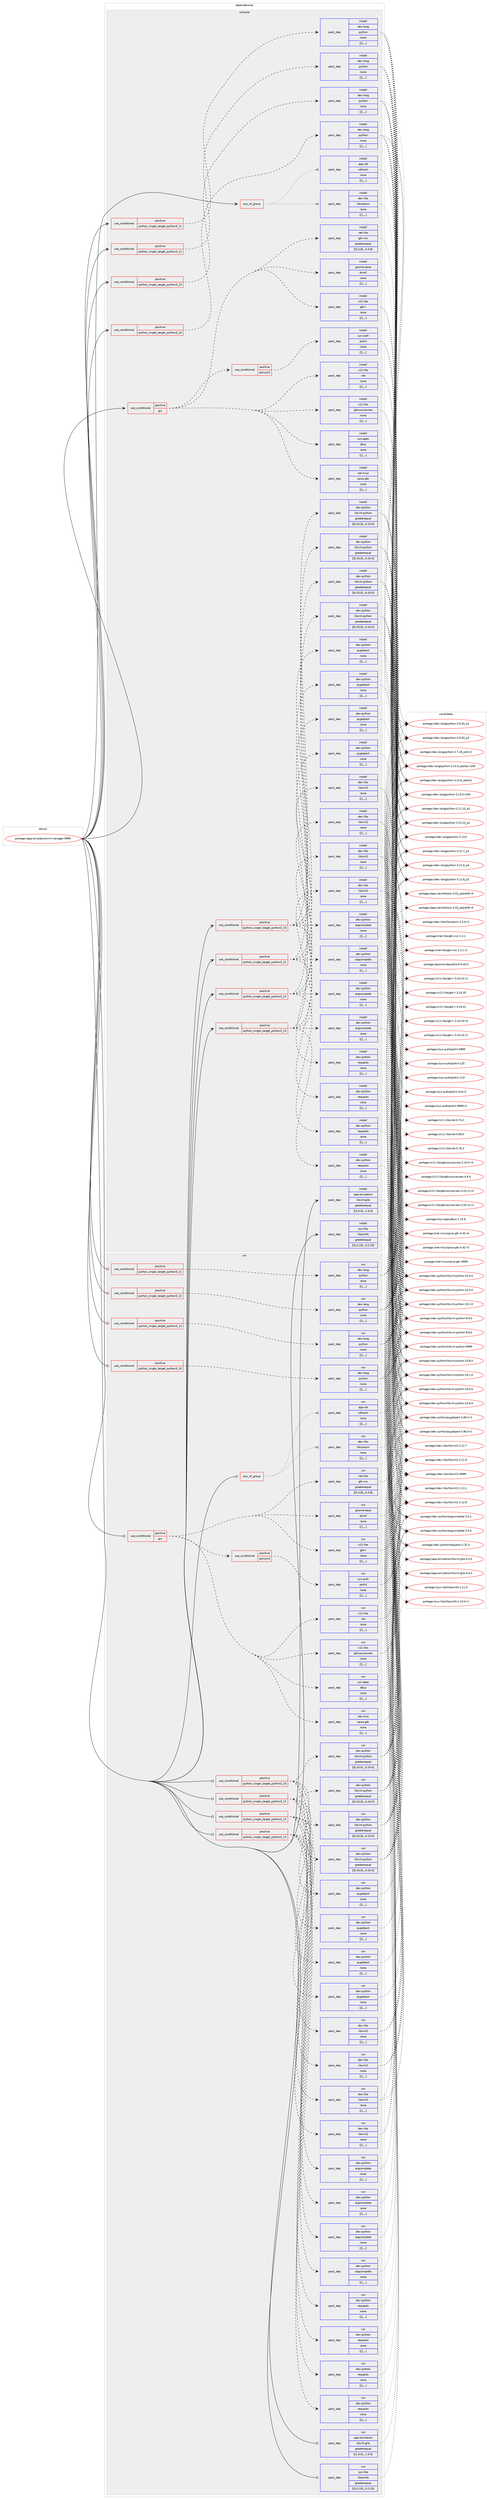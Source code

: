 digraph prolog {

# *************
# Graph options
# *************

newrank=true;
concentrate=true;
compound=true;
graph [rankdir=LR,fontname=Helvetica,fontsize=10,ranksep=1.5];#, ranksep=2.5, nodesep=0.2];
edge  [arrowhead=vee];
node  [fontname=Helvetica,fontsize=10];

# **********
# The ebuild
# **********

subgraph cluster_leftcol {
color=gray;
label=<<i>ebuild</i>>;
id [label="portage://app-emulation/virt-manager-9999", color=red, width=4, href="../app-emulation/virt-manager-9999.svg"];
}

# ****************
# The dependencies
# ****************

subgraph cluster_midcol {
color=gray;
label=<<i>dependencies</i>>;
subgraph cluster_compile {
fillcolor="#eeeeee";
style=filled;
label=<<i>compile</i>>;
subgraph any137 {
dependency26631 [label=<<TABLE BORDER="0" CELLBORDER="1" CELLSPACING="0" CELLPADDING="4"><TR><TD CELLPADDING="10">any_of_group</TD></TR></TABLE>>, shape=none, color=red];subgraph pack19107 {
dependency26684 [label=<<TABLE BORDER="0" CELLBORDER="1" CELLSPACING="0" CELLPADDING="4" WIDTH="220"><TR><TD ROWSPAN="6" CELLPADDING="30">pack_dep</TD></TR><TR><TD WIDTH="110">install</TD></TR><TR><TD>dev-libs</TD></TR><TR><TD>libisoburn</TD></TR><TR><TD>none</TD></TR><TR><TD>[[],,,,]</TD></TR></TABLE>>, shape=none, color=blue];
}
dependency26631:e -> dependency26684:w [weight=20,style="dotted",arrowhead="oinv"];
subgraph pack19115 {
dependency26752 [label=<<TABLE BORDER="0" CELLBORDER="1" CELLSPACING="0" CELLPADDING="4" WIDTH="220"><TR><TD ROWSPAN="6" CELLPADDING="30">pack_dep</TD></TR><TR><TD WIDTH="110">install</TD></TR><TR><TD>app-cdr</TD></TR><TR><TD>cdrtools</TD></TR><TR><TD>none</TD></TR><TR><TD>[[],,,,]</TD></TR></TABLE>>, shape=none, color=blue];
}
dependency26631:e -> dependency26752:w [weight=20,style="dotted",arrowhead="oinv"];
}
id:e -> dependency26631:w [weight=20,style="solid",arrowhead="vee"];
subgraph cond7478 {
dependency26878 [label=<<TABLE BORDER="0" CELLBORDER="1" CELLSPACING="0" CELLPADDING="4"><TR><TD ROWSPAN="3" CELLPADDING="10">use_conditional</TD></TR><TR><TD>positive</TD></TR><TR><TD>gui</TD></TR></TABLE>>, shape=none, color=red];
subgraph pack19298 {
dependency26967 [label=<<TABLE BORDER="0" CELLBORDER="1" CELLSPACING="0" CELLPADDING="4" WIDTH="220"><TR><TD ROWSPAN="6" CELLPADDING="30">pack_dep</TD></TR><TR><TD WIDTH="110">install</TD></TR><TR><TD>gnome-base</TD></TR><TR><TD>dconf</TD></TR><TR><TD>none</TD></TR><TR><TD>[[],,,,]</TD></TR></TABLE>>, shape=none, color=blue];
}
dependency26878:e -> dependency26967:w [weight=20,style="dashed",arrowhead="vee"];
subgraph pack19303 {
dependency26972 [label=<<TABLE BORDER="0" CELLBORDER="1" CELLSPACING="0" CELLPADDING="4" WIDTH="220"><TR><TD ROWSPAN="6" CELLPADDING="30">pack_dep</TD></TR><TR><TD WIDTH="110">install</TD></TR><TR><TD>net-libs</TD></TR><TR><TD>gtk-vnc</TD></TR><TR><TD>greaterequal</TD></TR><TR><TD>[[0,3,8],,,0.3.8]</TD></TR></TABLE>>, shape=none, color=blue];
}
dependency26878:e -> dependency26972:w [weight=20,style="dashed",arrowhead="vee"];
subgraph pack19308 {
dependency27004 [label=<<TABLE BORDER="0" CELLBORDER="1" CELLSPACING="0" CELLPADDING="4" WIDTH="220"><TR><TD ROWSPAN="6" CELLPADDING="30">pack_dep</TD></TR><TR><TD WIDTH="110">install</TD></TR><TR><TD>net-misc</TD></TR><TR><TD>spice-gtk</TD></TR><TR><TD>none</TD></TR><TR><TD>[[],,,,]</TD></TR></TABLE>>, shape=none, color=blue];
}
dependency26878:e -> dependency27004:w [weight=20,style="dashed",arrowhead="vee"];
subgraph pack19336 {
dependency27026 [label=<<TABLE BORDER="0" CELLBORDER="1" CELLSPACING="0" CELLPADDING="4" WIDTH="220"><TR><TD ROWSPAN="6" CELLPADDING="30">pack_dep</TD></TR><TR><TD WIDTH="110">install</TD></TR><TR><TD>sys-apps</TD></TR><TR><TD>dbus</TD></TR><TR><TD>none</TD></TR><TR><TD>[[],,,,]</TD></TR></TABLE>>, shape=none, color=blue];
}
dependency26878:e -> dependency27026:w [weight=20,style="dashed",arrowhead="vee"];
subgraph pack19412 {
dependency27143 [label=<<TABLE BORDER="0" CELLBORDER="1" CELLSPACING="0" CELLPADDING="4" WIDTH="220"><TR><TD ROWSPAN="6" CELLPADDING="30">pack_dep</TD></TR><TR><TD WIDTH="110">install</TD></TR><TR><TD>x11-libs</TD></TR><TR><TD>gtk+</TD></TR><TR><TD>none</TD></TR><TR><TD>[[],,,,]</TD></TR></TABLE>>, shape=none, color=blue];
}
dependency26878:e -> dependency27143:w [weight=20,style="dashed",arrowhead="vee"];
subgraph pack19420 {
dependency27171 [label=<<TABLE BORDER="0" CELLBORDER="1" CELLSPACING="0" CELLPADDING="4" WIDTH="220"><TR><TD ROWSPAN="6" CELLPADDING="30">pack_dep</TD></TR><TR><TD WIDTH="110">install</TD></TR><TR><TD>x11-libs</TD></TR><TR><TD>gtksourceview</TD></TR><TR><TD>none</TD></TR><TR><TD>[[],,,,]</TD></TR></TABLE>>, shape=none, color=blue];
}
dependency26878:e -> dependency27171:w [weight=20,style="dashed",arrowhead="vee"];
subgraph pack19438 {
dependency27178 [label=<<TABLE BORDER="0" CELLBORDER="1" CELLSPACING="0" CELLPADDING="4" WIDTH="220"><TR><TD ROWSPAN="6" CELLPADDING="30">pack_dep</TD></TR><TR><TD WIDTH="110">install</TD></TR><TR><TD>x11-libs</TD></TR><TR><TD>vte</TD></TR><TR><TD>none</TD></TR><TR><TD>[[],,,,]</TD></TR></TABLE>>, shape=none, color=blue];
}
dependency26878:e -> dependency27178:w [weight=20,style="dashed",arrowhead="vee"];
subgraph cond7593 {
dependency27204 [label=<<TABLE BORDER="0" CELLBORDER="1" CELLSPACING="0" CELLPADDING="4"><TR><TD ROWSPAN="3" CELLPADDING="10">use_conditional</TD></TR><TR><TD>positive</TD></TR><TR><TD>policykit</TD></TR></TABLE>>, shape=none, color=red];
subgraph pack19456 {
dependency27294 [label=<<TABLE BORDER="0" CELLBORDER="1" CELLSPACING="0" CELLPADDING="4" WIDTH="220"><TR><TD ROWSPAN="6" CELLPADDING="30">pack_dep</TD></TR><TR><TD WIDTH="110">install</TD></TR><TR><TD>sys-auth</TD></TR><TR><TD>polkit</TD></TR><TR><TD>none</TD></TR><TR><TD>[[],,,,]</TD></TR></TABLE>>, shape=none, color=blue];
}
dependency27204:e -> dependency27294:w [weight=20,style="dashed",arrowhead="vee"];
}
dependency26878:e -> dependency27204:w [weight=20,style="dashed",arrowhead="vee"];
}
id:e -> dependency26878:w [weight=20,style="solid",arrowhead="vee"];
subgraph cond7633 {
dependency27429 [label=<<TABLE BORDER="0" CELLBORDER="1" CELLSPACING="0" CELLPADDING="4"><TR><TD ROWSPAN="3" CELLPADDING="10">use_conditional</TD></TR><TR><TD>positive</TD></TR><TR><TD>python_single_target_python3_10</TD></TR></TABLE>>, shape=none, color=red];
subgraph pack19607 {
dependency27475 [label=<<TABLE BORDER="0" CELLBORDER="1" CELLSPACING="0" CELLPADDING="4" WIDTH="220"><TR><TD ROWSPAN="6" CELLPADDING="30">pack_dep</TD></TR><TR><TD WIDTH="110">install</TD></TR><TR><TD>dev-lang</TD></TR><TR><TD>python</TD></TR><TR><TD>none</TD></TR><TR><TD>[[],,,,]</TD></TR></TABLE>>, shape=none, color=blue];
}
dependency27429:e -> dependency27475:w [weight=20,style="dashed",arrowhead="vee"];
}
id:e -> dependency27429:w [weight=20,style="solid",arrowhead="vee"];
subgraph cond7685 {
dependency27483 [label=<<TABLE BORDER="0" CELLBORDER="1" CELLSPACING="0" CELLPADDING="4"><TR><TD ROWSPAN="3" CELLPADDING="10">use_conditional</TD></TR><TR><TD>positive</TD></TR><TR><TD>python_single_target_python3_10</TD></TR></TABLE>>, shape=none, color=red];
subgraph pack19659 {
dependency27533 [label=<<TABLE BORDER="0" CELLBORDER="1" CELLSPACING="0" CELLPADDING="4" WIDTH="220"><TR><TD ROWSPAN="6" CELLPADDING="30">pack_dep</TD></TR><TR><TD WIDTH="110">install</TD></TR><TR><TD>dev-libs</TD></TR><TR><TD>libxml2</TD></TR><TR><TD>none</TD></TR><TR><TD>[[],,,,]</TD></TR></TABLE>>, shape=none, color=blue];
}
dependency27483:e -> dependency27533:w [weight=20,style="dashed",arrowhead="vee"];
subgraph pack19690 {
dependency27556 [label=<<TABLE BORDER="0" CELLBORDER="1" CELLSPACING="0" CELLPADDING="4" WIDTH="220"><TR><TD ROWSPAN="6" CELLPADDING="30">pack_dep</TD></TR><TR><TD WIDTH="110">install</TD></TR><TR><TD>dev-python</TD></TR><TR><TD>argcomplete</TD></TR><TR><TD>none</TD></TR><TR><TD>[[],,,,]</TD></TR></TABLE>>, shape=none, color=blue];
}
dependency27483:e -> dependency27556:w [weight=20,style="dashed",arrowhead="vee"];
subgraph pack19698 {
dependency27566 [label=<<TABLE BORDER="0" CELLBORDER="1" CELLSPACING="0" CELLPADDING="4" WIDTH="220"><TR><TD ROWSPAN="6" CELLPADDING="30">pack_dep</TD></TR><TR><TD WIDTH="110">install</TD></TR><TR><TD>dev-python</TD></TR><TR><TD>libvirt-python</TD></TR><TR><TD>greaterequal</TD></TR><TR><TD>[[6,10,0],,,6.10.0]</TD></TR></TABLE>>, shape=none, color=blue];
}
dependency27483:e -> dependency27566:w [weight=20,style="dashed",arrowhead="vee"];
subgraph pack19706 {
dependency27574 [label=<<TABLE BORDER="0" CELLBORDER="1" CELLSPACING="0" CELLPADDING="4" WIDTH="220"><TR><TD ROWSPAN="6" CELLPADDING="30">pack_dep</TD></TR><TR><TD WIDTH="110">install</TD></TR><TR><TD>dev-python</TD></TR><TR><TD>pygobject</TD></TR><TR><TD>none</TD></TR><TR><TD>[[],,,,]</TD></TR></TABLE>>, shape=none, color=blue];
}
dependency27483:e -> dependency27574:w [weight=20,style="dashed",arrowhead="vee"];
subgraph pack19709 {
dependency27583 [label=<<TABLE BORDER="0" CELLBORDER="1" CELLSPACING="0" CELLPADDING="4" WIDTH="220"><TR><TD ROWSPAN="6" CELLPADDING="30">pack_dep</TD></TR><TR><TD WIDTH="110">install</TD></TR><TR><TD>dev-python</TD></TR><TR><TD>requests</TD></TR><TR><TD>none</TD></TR><TR><TD>[[],,,,]</TD></TR></TABLE>>, shape=none, color=blue];
}
dependency27483:e -> dependency27583:w [weight=20,style="dashed",arrowhead="vee"];
}
id:e -> dependency27483:w [weight=20,style="solid",arrowhead="vee"];
subgraph cond7733 {
dependency27646 [label=<<TABLE BORDER="0" CELLBORDER="1" CELLSPACING="0" CELLPADDING="4"><TR><TD ROWSPAN="3" CELLPADDING="10">use_conditional</TD></TR><TR><TD>positive</TD></TR><TR><TD>python_single_target_python3_11</TD></TR></TABLE>>, shape=none, color=red];
subgraph pack19758 {
dependency27673 [label=<<TABLE BORDER="0" CELLBORDER="1" CELLSPACING="0" CELLPADDING="4" WIDTH="220"><TR><TD ROWSPAN="6" CELLPADDING="30">pack_dep</TD></TR><TR><TD WIDTH="110">install</TD></TR><TR><TD>dev-lang</TD></TR><TR><TD>python</TD></TR><TR><TD>none</TD></TR><TR><TD>[[],,,,]</TD></TR></TABLE>>, shape=none, color=blue];
}
dependency27646:e -> dependency27673:w [weight=20,style="dashed",arrowhead="vee"];
}
id:e -> dependency27646:w [weight=20,style="solid",arrowhead="vee"];
subgraph cond7765 {
dependency27778 [label=<<TABLE BORDER="0" CELLBORDER="1" CELLSPACING="0" CELLPADDING="4"><TR><TD ROWSPAN="3" CELLPADDING="10">use_conditional</TD></TR><TR><TD>positive</TD></TR><TR><TD>python_single_target_python3_11</TD></TR></TABLE>>, shape=none, color=red];
subgraph pack19875 {
dependency27852 [label=<<TABLE BORDER="0" CELLBORDER="1" CELLSPACING="0" CELLPADDING="4" WIDTH="220"><TR><TD ROWSPAN="6" CELLPADDING="30">pack_dep</TD></TR><TR><TD WIDTH="110">install</TD></TR><TR><TD>dev-libs</TD></TR><TR><TD>libxml2</TD></TR><TR><TD>none</TD></TR><TR><TD>[[],,,,]</TD></TR></TABLE>>, shape=none, color=blue];
}
dependency27778:e -> dependency27852:w [weight=20,style="dashed",arrowhead="vee"];
subgraph pack19980 {
dependency28053 [label=<<TABLE BORDER="0" CELLBORDER="1" CELLSPACING="0" CELLPADDING="4" WIDTH="220"><TR><TD ROWSPAN="6" CELLPADDING="30">pack_dep</TD></TR><TR><TD WIDTH="110">install</TD></TR><TR><TD>dev-python</TD></TR><TR><TD>argcomplete</TD></TR><TR><TD>none</TD></TR><TR><TD>[[],,,,]</TD></TR></TABLE>>, shape=none, color=blue];
}
dependency27778:e -> dependency28053:w [weight=20,style="dashed",arrowhead="vee"];
subgraph pack20042 {
dependency28102 [label=<<TABLE BORDER="0" CELLBORDER="1" CELLSPACING="0" CELLPADDING="4" WIDTH="220"><TR><TD ROWSPAN="6" CELLPADDING="30">pack_dep</TD></TR><TR><TD WIDTH="110">install</TD></TR><TR><TD>dev-python</TD></TR><TR><TD>libvirt-python</TD></TR><TR><TD>greaterequal</TD></TR><TR><TD>[[6,10,0],,,6.10.0]</TD></TR></TABLE>>, shape=none, color=blue];
}
dependency27778:e -> dependency28102:w [weight=20,style="dashed",arrowhead="vee"];
subgraph pack20075 {
dependency28109 [label=<<TABLE BORDER="0" CELLBORDER="1" CELLSPACING="0" CELLPADDING="4" WIDTH="220"><TR><TD ROWSPAN="6" CELLPADDING="30">pack_dep</TD></TR><TR><TD WIDTH="110">install</TD></TR><TR><TD>dev-python</TD></TR><TR><TD>pygobject</TD></TR><TR><TD>none</TD></TR><TR><TD>[[],,,,]</TD></TR></TABLE>>, shape=none, color=blue];
}
dependency27778:e -> dependency28109:w [weight=20,style="dashed",arrowhead="vee"];
subgraph pack20077 {
dependency28113 [label=<<TABLE BORDER="0" CELLBORDER="1" CELLSPACING="0" CELLPADDING="4" WIDTH="220"><TR><TD ROWSPAN="6" CELLPADDING="30">pack_dep</TD></TR><TR><TD WIDTH="110">install</TD></TR><TR><TD>dev-python</TD></TR><TR><TD>requests</TD></TR><TR><TD>none</TD></TR><TR><TD>[[],,,,]</TD></TR></TABLE>>, shape=none, color=blue];
}
dependency27778:e -> dependency28113:w [weight=20,style="dashed",arrowhead="vee"];
}
id:e -> dependency27778:w [weight=20,style="solid",arrowhead="vee"];
subgraph cond7871 {
dependency28221 [label=<<TABLE BORDER="0" CELLBORDER="1" CELLSPACING="0" CELLPADDING="4"><TR><TD ROWSPAN="3" CELLPADDING="10">use_conditional</TD></TR><TR><TD>positive</TD></TR><TR><TD>python_single_target_python3_12</TD></TR></TABLE>>, shape=none, color=red];
subgraph pack20155 {
dependency28246 [label=<<TABLE BORDER="0" CELLBORDER="1" CELLSPACING="0" CELLPADDING="4" WIDTH="220"><TR><TD ROWSPAN="6" CELLPADDING="30">pack_dep</TD></TR><TR><TD WIDTH="110">install</TD></TR><TR><TD>dev-lang</TD></TR><TR><TD>python</TD></TR><TR><TD>none</TD></TR><TR><TD>[[],,,,]</TD></TR></TABLE>>, shape=none, color=blue];
}
dependency28221:e -> dependency28246:w [weight=20,style="dashed",arrowhead="vee"];
}
id:e -> dependency28221:w [weight=20,style="solid",arrowhead="vee"];
subgraph cond7909 {
dependency28327 [label=<<TABLE BORDER="0" CELLBORDER="1" CELLSPACING="0" CELLPADDING="4"><TR><TD ROWSPAN="3" CELLPADDING="10">use_conditional</TD></TR><TR><TD>positive</TD></TR><TR><TD>python_single_target_python3_12</TD></TR></TABLE>>, shape=none, color=red];
subgraph pack20235 {
dependency28376 [label=<<TABLE BORDER="0" CELLBORDER="1" CELLSPACING="0" CELLPADDING="4" WIDTH="220"><TR><TD ROWSPAN="6" CELLPADDING="30">pack_dep</TD></TR><TR><TD WIDTH="110">install</TD></TR><TR><TD>dev-libs</TD></TR><TR><TD>libxml2</TD></TR><TR><TD>none</TD></TR><TR><TD>[[],,,,]</TD></TR></TABLE>>, shape=none, color=blue];
}
dependency28327:e -> dependency28376:w [weight=20,style="dashed",arrowhead="vee"];
subgraph pack20337 {
dependency28492 [label=<<TABLE BORDER="0" CELLBORDER="1" CELLSPACING="0" CELLPADDING="4" WIDTH="220"><TR><TD ROWSPAN="6" CELLPADDING="30">pack_dep</TD></TR><TR><TD WIDTH="110">install</TD></TR><TR><TD>dev-python</TD></TR><TR><TD>argcomplete</TD></TR><TR><TD>none</TD></TR><TR><TD>[[],,,,]</TD></TR></TABLE>>, shape=none, color=blue];
}
dependency28327:e -> dependency28492:w [weight=20,style="dashed",arrowhead="vee"];
subgraph pack20403 {
dependency28579 [label=<<TABLE BORDER="0" CELLBORDER="1" CELLSPACING="0" CELLPADDING="4" WIDTH="220"><TR><TD ROWSPAN="6" CELLPADDING="30">pack_dep</TD></TR><TR><TD WIDTH="110">install</TD></TR><TR><TD>dev-python</TD></TR><TR><TD>libvirt-python</TD></TR><TR><TD>greaterequal</TD></TR><TR><TD>[[6,10,0],,,6.10.0]</TD></TR></TABLE>>, shape=none, color=blue];
}
dependency28327:e -> dependency28579:w [weight=20,style="dashed",arrowhead="vee"];
subgraph pack20411 {
dependency28612 [label=<<TABLE BORDER="0" CELLBORDER="1" CELLSPACING="0" CELLPADDING="4" WIDTH="220"><TR><TD ROWSPAN="6" CELLPADDING="30">pack_dep</TD></TR><TR><TD WIDTH="110">install</TD></TR><TR><TD>dev-python</TD></TR><TR><TD>pygobject</TD></TR><TR><TD>none</TD></TR><TR><TD>[[],,,,]</TD></TR></TABLE>>, shape=none, color=blue];
}
dependency28327:e -> dependency28612:w [weight=20,style="dashed",arrowhead="vee"];
subgraph pack20461 {
dependency28681 [label=<<TABLE BORDER="0" CELLBORDER="1" CELLSPACING="0" CELLPADDING="4" WIDTH="220"><TR><TD ROWSPAN="6" CELLPADDING="30">pack_dep</TD></TR><TR><TD WIDTH="110">install</TD></TR><TR><TD>dev-python</TD></TR><TR><TD>requests</TD></TR><TR><TD>none</TD></TR><TR><TD>[[],,,,]</TD></TR></TABLE>>, shape=none, color=blue];
}
dependency28327:e -> dependency28681:w [weight=20,style="dashed",arrowhead="vee"];
}
id:e -> dependency28327:w [weight=20,style="solid",arrowhead="vee"];
subgraph cond8016 {
dependency28689 [label=<<TABLE BORDER="0" CELLBORDER="1" CELLSPACING="0" CELLPADDING="4"><TR><TD ROWSPAN="3" CELLPADDING="10">use_conditional</TD></TR><TR><TD>positive</TD></TR><TR><TD>python_single_target_python3_13</TD></TR></TABLE>>, shape=none, color=red];
subgraph pack20483 {
dependency28712 [label=<<TABLE BORDER="0" CELLBORDER="1" CELLSPACING="0" CELLPADDING="4" WIDTH="220"><TR><TD ROWSPAN="6" CELLPADDING="30">pack_dep</TD></TR><TR><TD WIDTH="110">install</TD></TR><TR><TD>dev-lang</TD></TR><TR><TD>python</TD></TR><TR><TD>none</TD></TR><TR><TD>[[],,,,]</TD></TR></TABLE>>, shape=none, color=blue];
}
dependency28689:e -> dependency28712:w [weight=20,style="dashed",arrowhead="vee"];
}
id:e -> dependency28689:w [weight=20,style="solid",arrowhead="vee"];
subgraph cond8039 {
dependency28741 [label=<<TABLE BORDER="0" CELLBORDER="1" CELLSPACING="0" CELLPADDING="4"><TR><TD ROWSPAN="3" CELLPADDING="10">use_conditional</TD></TR><TR><TD>positive</TD></TR><TR><TD>python_single_target_python3_13</TD></TR></TABLE>>, shape=none, color=red];
subgraph pack20514 {
dependency28747 [label=<<TABLE BORDER="0" CELLBORDER="1" CELLSPACING="0" CELLPADDING="4" WIDTH="220"><TR><TD ROWSPAN="6" CELLPADDING="30">pack_dep</TD></TR><TR><TD WIDTH="110">install</TD></TR><TR><TD>dev-libs</TD></TR><TR><TD>libxml2</TD></TR><TR><TD>none</TD></TR><TR><TD>[[],,,,]</TD></TR></TABLE>>, shape=none, color=blue];
}
dependency28741:e -> dependency28747:w [weight=20,style="dashed",arrowhead="vee"];
subgraph pack20519 {
dependency28759 [label=<<TABLE BORDER="0" CELLBORDER="1" CELLSPACING="0" CELLPADDING="4" WIDTH="220"><TR><TD ROWSPAN="6" CELLPADDING="30">pack_dep</TD></TR><TR><TD WIDTH="110">install</TD></TR><TR><TD>dev-python</TD></TR><TR><TD>argcomplete</TD></TR><TR><TD>none</TD></TR><TR><TD>[[],,,,]</TD></TR></TABLE>>, shape=none, color=blue];
}
dependency28741:e -> dependency28759:w [weight=20,style="dashed",arrowhead="vee"];
subgraph pack20538 {
dependency28788 [label=<<TABLE BORDER="0" CELLBORDER="1" CELLSPACING="0" CELLPADDING="4" WIDTH="220"><TR><TD ROWSPAN="6" CELLPADDING="30">pack_dep</TD></TR><TR><TD WIDTH="110">install</TD></TR><TR><TD>dev-python</TD></TR><TR><TD>libvirt-python</TD></TR><TR><TD>greaterequal</TD></TR><TR><TD>[[6,10,0],,,6.10.0]</TD></TR></TABLE>>, shape=none, color=blue];
}
dependency28741:e -> dependency28788:w [weight=20,style="dashed",arrowhead="vee"];
subgraph pack20557 {
dependency28811 [label=<<TABLE BORDER="0" CELLBORDER="1" CELLSPACING="0" CELLPADDING="4" WIDTH="220"><TR><TD ROWSPAN="6" CELLPADDING="30">pack_dep</TD></TR><TR><TD WIDTH="110">install</TD></TR><TR><TD>dev-python</TD></TR><TR><TD>pygobject</TD></TR><TR><TD>none</TD></TR><TR><TD>[[],,,,]</TD></TR></TABLE>>, shape=none, color=blue];
}
dependency28741:e -> dependency28811:w [weight=20,style="dashed",arrowhead="vee"];
subgraph pack20561 {
dependency28815 [label=<<TABLE BORDER="0" CELLBORDER="1" CELLSPACING="0" CELLPADDING="4" WIDTH="220"><TR><TD ROWSPAN="6" CELLPADDING="30">pack_dep</TD></TR><TR><TD WIDTH="110">install</TD></TR><TR><TD>dev-python</TD></TR><TR><TD>requests</TD></TR><TR><TD>none</TD></TR><TR><TD>[[],,,,]</TD></TR></TABLE>>, shape=none, color=blue];
}
dependency28741:e -> dependency28815:w [weight=20,style="dashed",arrowhead="vee"];
}
id:e -> dependency28741:w [weight=20,style="solid",arrowhead="vee"];
subgraph pack20564 {
dependency28828 [label=<<TABLE BORDER="0" CELLBORDER="1" CELLSPACING="0" CELLPADDING="4" WIDTH="220"><TR><TD ROWSPAN="6" CELLPADDING="30">pack_dep</TD></TR><TR><TD WIDTH="110">install</TD></TR><TR><TD>app-emulation</TD></TR><TR><TD>libvirt-glib</TD></TR><TR><TD>greaterequal</TD></TR><TR><TD>[[1,0,0],,,1.0.0]</TD></TR></TABLE>>, shape=none, color=blue];
}
id:e -> dependency28828:w [weight=20,style="solid",arrowhead="vee"];
subgraph pack20578 {
dependency28847 [label=<<TABLE BORDER="0" CELLBORDER="1" CELLSPACING="0" CELLPADDING="4" WIDTH="220"><TR><TD ROWSPAN="6" CELLPADDING="30">pack_dep</TD></TR><TR><TD WIDTH="110">install</TD></TR><TR><TD>sys-libs</TD></TR><TR><TD>libosinfo</TD></TR><TR><TD>greaterequal</TD></TR><TR><TD>[[0,2,10],,,0.2.10]</TD></TR></TABLE>>, shape=none, color=blue];
}
id:e -> dependency28847:w [weight=20,style="solid",arrowhead="vee"];
}
subgraph cluster_compileandrun {
fillcolor="#eeeeee";
style=filled;
label=<<i>compile and run</i>>;
}
subgraph cluster_run {
fillcolor="#eeeeee";
style=filled;
label=<<i>run</i>>;
subgraph any157 {
dependency28919 [label=<<TABLE BORDER="0" CELLBORDER="1" CELLSPACING="0" CELLPADDING="4"><TR><TD CELLPADDING="10">any_of_group</TD></TR></TABLE>>, shape=none, color=red];subgraph pack20631 {
dependency28924 [label=<<TABLE BORDER="0" CELLBORDER="1" CELLSPACING="0" CELLPADDING="4" WIDTH="220"><TR><TD ROWSPAN="6" CELLPADDING="30">pack_dep</TD></TR><TR><TD WIDTH="110">run</TD></TR><TR><TD>dev-libs</TD></TR><TR><TD>libisoburn</TD></TR><TR><TD>none</TD></TR><TR><TD>[[],,,,]</TD></TR></TABLE>>, shape=none, color=blue];
}
dependency28919:e -> dependency28924:w [weight=20,style="dotted",arrowhead="oinv"];
subgraph pack20651 {
dependency28971 [label=<<TABLE BORDER="0" CELLBORDER="1" CELLSPACING="0" CELLPADDING="4" WIDTH="220"><TR><TD ROWSPAN="6" CELLPADDING="30">pack_dep</TD></TR><TR><TD WIDTH="110">run</TD></TR><TR><TD>app-cdr</TD></TR><TR><TD>cdrtools</TD></TR><TR><TD>none</TD></TR><TR><TD>[[],,,,]</TD></TR></TABLE>>, shape=none, color=blue];
}
dependency28919:e -> dependency28971:w [weight=20,style="dotted",arrowhead="oinv"];
}
id:e -> dependency28919:w [weight=20,style="solid",arrowhead="odot"];
subgraph cond8122 {
dependency29030 [label=<<TABLE BORDER="0" CELLBORDER="1" CELLSPACING="0" CELLPADDING="4"><TR><TD ROWSPAN="3" CELLPADDING="10">use_conditional</TD></TR><TR><TD>positive</TD></TR><TR><TD>gui</TD></TR></TABLE>>, shape=none, color=red];
subgraph pack20703 {
dependency29052 [label=<<TABLE BORDER="0" CELLBORDER="1" CELLSPACING="0" CELLPADDING="4" WIDTH="220"><TR><TD ROWSPAN="6" CELLPADDING="30">pack_dep</TD></TR><TR><TD WIDTH="110">run</TD></TR><TR><TD>gnome-base</TD></TR><TR><TD>dconf</TD></TR><TR><TD>none</TD></TR><TR><TD>[[],,,,]</TD></TR></TABLE>>, shape=none, color=blue];
}
dependency29030:e -> dependency29052:w [weight=20,style="dashed",arrowhead="vee"];
subgraph pack20720 {
dependency29056 [label=<<TABLE BORDER="0" CELLBORDER="1" CELLSPACING="0" CELLPADDING="4" WIDTH="220"><TR><TD ROWSPAN="6" CELLPADDING="30">pack_dep</TD></TR><TR><TD WIDTH="110">run</TD></TR><TR><TD>net-libs</TD></TR><TR><TD>gtk-vnc</TD></TR><TR><TD>greaterequal</TD></TR><TR><TD>[[0,3,8],,,0.3.8]</TD></TR></TABLE>>, shape=none, color=blue];
}
dependency29030:e -> dependency29056:w [weight=20,style="dashed",arrowhead="vee"];
subgraph pack20724 {
dependency29061 [label=<<TABLE BORDER="0" CELLBORDER="1" CELLSPACING="0" CELLPADDING="4" WIDTH="220"><TR><TD ROWSPAN="6" CELLPADDING="30">pack_dep</TD></TR><TR><TD WIDTH="110">run</TD></TR><TR><TD>net-misc</TD></TR><TR><TD>spice-gtk</TD></TR><TR><TD>none</TD></TR><TR><TD>[[],,,,]</TD></TR></TABLE>>, shape=none, color=blue];
}
dependency29030:e -> dependency29061:w [weight=20,style="dashed",arrowhead="vee"];
subgraph pack20742 {
dependency29104 [label=<<TABLE BORDER="0" CELLBORDER="1" CELLSPACING="0" CELLPADDING="4" WIDTH="220"><TR><TD ROWSPAN="6" CELLPADDING="30">pack_dep</TD></TR><TR><TD WIDTH="110">run</TD></TR><TR><TD>sys-apps</TD></TR><TR><TD>dbus</TD></TR><TR><TD>none</TD></TR><TR><TD>[[],,,,]</TD></TR></TABLE>>, shape=none, color=blue];
}
dependency29030:e -> dependency29104:w [weight=20,style="dashed",arrowhead="vee"];
subgraph pack20776 {
dependency29135 [label=<<TABLE BORDER="0" CELLBORDER="1" CELLSPACING="0" CELLPADDING="4" WIDTH="220"><TR><TD ROWSPAN="6" CELLPADDING="30">pack_dep</TD></TR><TR><TD WIDTH="110">run</TD></TR><TR><TD>x11-libs</TD></TR><TR><TD>gtk+</TD></TR><TR><TD>none</TD></TR><TR><TD>[[],,,,]</TD></TR></TABLE>>, shape=none, color=blue];
}
dependency29030:e -> dependency29135:w [weight=20,style="dashed",arrowhead="vee"];
subgraph pack20779 {
dependency29229 [label=<<TABLE BORDER="0" CELLBORDER="1" CELLSPACING="0" CELLPADDING="4" WIDTH="220"><TR><TD ROWSPAN="6" CELLPADDING="30">pack_dep</TD></TR><TR><TD WIDTH="110">run</TD></TR><TR><TD>x11-libs</TD></TR><TR><TD>gtksourceview</TD></TR><TR><TD>none</TD></TR><TR><TD>[[],,,,]</TD></TR></TABLE>>, shape=none, color=blue];
}
dependency29030:e -> dependency29229:w [weight=20,style="dashed",arrowhead="vee"];
subgraph pack20870 {
dependency29320 [label=<<TABLE BORDER="0" CELLBORDER="1" CELLSPACING="0" CELLPADDING="4" WIDTH="220"><TR><TD ROWSPAN="6" CELLPADDING="30">pack_dep</TD></TR><TR><TD WIDTH="110">run</TD></TR><TR><TD>x11-libs</TD></TR><TR><TD>vte</TD></TR><TR><TD>none</TD></TR><TR><TD>[[],,,,]</TD></TR></TABLE>>, shape=none, color=blue];
}
dependency29030:e -> dependency29320:w [weight=20,style="dashed",arrowhead="vee"];
subgraph cond8216 {
dependency29326 [label=<<TABLE BORDER="0" CELLBORDER="1" CELLSPACING="0" CELLPADDING="4"><TR><TD ROWSPAN="3" CELLPADDING="10">use_conditional</TD></TR><TR><TD>positive</TD></TR><TR><TD>policykit</TD></TR></TABLE>>, shape=none, color=red];
subgraph pack20900 {
dependency29349 [label=<<TABLE BORDER="0" CELLBORDER="1" CELLSPACING="0" CELLPADDING="4" WIDTH="220"><TR><TD ROWSPAN="6" CELLPADDING="30">pack_dep</TD></TR><TR><TD WIDTH="110">run</TD></TR><TR><TD>sys-auth</TD></TR><TR><TD>polkit</TD></TR><TR><TD>none</TD></TR><TR><TD>[[],,,,]</TD></TR></TABLE>>, shape=none, color=blue];
}
dependency29326:e -> dependency29349:w [weight=20,style="dashed",arrowhead="vee"];
}
dependency29030:e -> dependency29326:w [weight=20,style="dashed",arrowhead="vee"];
}
id:e -> dependency29030:w [weight=20,style="solid",arrowhead="odot"];
subgraph cond8223 {
dependency29378 [label=<<TABLE BORDER="0" CELLBORDER="1" CELLSPACING="0" CELLPADDING="4"><TR><TD ROWSPAN="3" CELLPADDING="10">use_conditional</TD></TR><TR><TD>positive</TD></TR><TR><TD>python_single_target_python3_10</TD></TR></TABLE>>, shape=none, color=red];
subgraph pack20948 {
dependency29397 [label=<<TABLE BORDER="0" CELLBORDER="1" CELLSPACING="0" CELLPADDING="4" WIDTH="220"><TR><TD ROWSPAN="6" CELLPADDING="30">pack_dep</TD></TR><TR><TD WIDTH="110">run</TD></TR><TR><TD>dev-lang</TD></TR><TR><TD>python</TD></TR><TR><TD>none</TD></TR><TR><TD>[[],,,,]</TD></TR></TABLE>>, shape=none, color=blue];
}
dependency29378:e -> dependency29397:w [weight=20,style="dashed",arrowhead="vee"];
}
id:e -> dependency29378:w [weight=20,style="solid",arrowhead="odot"];
subgraph cond8234 {
dependency29481 [label=<<TABLE BORDER="0" CELLBORDER="1" CELLSPACING="0" CELLPADDING="4"><TR><TD ROWSPAN="3" CELLPADDING="10">use_conditional</TD></TR><TR><TD>positive</TD></TR><TR><TD>python_single_target_python3_10</TD></TR></TABLE>>, shape=none, color=red];
subgraph pack21018 {
dependency29548 [label=<<TABLE BORDER="0" CELLBORDER="1" CELLSPACING="0" CELLPADDING="4" WIDTH="220"><TR><TD ROWSPAN="6" CELLPADDING="30">pack_dep</TD></TR><TR><TD WIDTH="110">run</TD></TR><TR><TD>dev-libs</TD></TR><TR><TD>libxml2</TD></TR><TR><TD>none</TD></TR><TR><TD>[[],,,,]</TD></TR></TABLE>>, shape=none, color=blue];
}
dependency29481:e -> dependency29548:w [weight=20,style="dashed",arrowhead="vee"];
subgraph pack21108 {
dependency29662 [label=<<TABLE BORDER="0" CELLBORDER="1" CELLSPACING="0" CELLPADDING="4" WIDTH="220"><TR><TD ROWSPAN="6" CELLPADDING="30">pack_dep</TD></TR><TR><TD WIDTH="110">run</TD></TR><TR><TD>dev-python</TD></TR><TR><TD>argcomplete</TD></TR><TR><TD>none</TD></TR><TR><TD>[[],,,,]</TD></TR></TABLE>>, shape=none, color=blue];
}
dependency29481:e -> dependency29662:w [weight=20,style="dashed",arrowhead="vee"];
subgraph pack21138 {
dependency29715 [label=<<TABLE BORDER="0" CELLBORDER="1" CELLSPACING="0" CELLPADDING="4" WIDTH="220"><TR><TD ROWSPAN="6" CELLPADDING="30">pack_dep</TD></TR><TR><TD WIDTH="110">run</TD></TR><TR><TD>dev-python</TD></TR><TR><TD>libvirt-python</TD></TR><TR><TD>greaterequal</TD></TR><TR><TD>[[6,10,0],,,6.10.0]</TD></TR></TABLE>>, shape=none, color=blue];
}
dependency29481:e -> dependency29715:w [weight=20,style="dashed",arrowhead="vee"];
subgraph pack21200 {
dependency29779 [label=<<TABLE BORDER="0" CELLBORDER="1" CELLSPACING="0" CELLPADDING="4" WIDTH="220"><TR><TD ROWSPAN="6" CELLPADDING="30">pack_dep</TD></TR><TR><TD WIDTH="110">run</TD></TR><TR><TD>dev-python</TD></TR><TR><TD>pygobject</TD></TR><TR><TD>none</TD></TR><TR><TD>[[],,,,]</TD></TR></TABLE>>, shape=none, color=blue];
}
dependency29481:e -> dependency29779:w [weight=20,style="dashed",arrowhead="vee"];
subgraph pack21234 {
dependency29888 [label=<<TABLE BORDER="0" CELLBORDER="1" CELLSPACING="0" CELLPADDING="4" WIDTH="220"><TR><TD ROWSPAN="6" CELLPADDING="30">pack_dep</TD></TR><TR><TD WIDTH="110">run</TD></TR><TR><TD>dev-python</TD></TR><TR><TD>requests</TD></TR><TR><TD>none</TD></TR><TR><TD>[[],,,,]</TD></TR></TABLE>>, shape=none, color=blue];
}
dependency29481:e -> dependency29888:w [weight=20,style="dashed",arrowhead="vee"];
}
id:e -> dependency29481:w [weight=20,style="solid",arrowhead="odot"];
subgraph cond8370 {
dependency29913 [label=<<TABLE BORDER="0" CELLBORDER="1" CELLSPACING="0" CELLPADDING="4"><TR><TD ROWSPAN="3" CELLPADDING="10">use_conditional</TD></TR><TR><TD>positive</TD></TR><TR><TD>python_single_target_python3_11</TD></TR></TABLE>>, shape=none, color=red];
subgraph pack21328 {
dependency29996 [label=<<TABLE BORDER="0" CELLBORDER="1" CELLSPACING="0" CELLPADDING="4" WIDTH="220"><TR><TD ROWSPAN="6" CELLPADDING="30">pack_dep</TD></TR><TR><TD WIDTH="110">run</TD></TR><TR><TD>dev-lang</TD></TR><TR><TD>python</TD></TR><TR><TD>none</TD></TR><TR><TD>[[],,,,]</TD></TR></TABLE>>, shape=none, color=blue];
}
dependency29913:e -> dependency29996:w [weight=20,style="dashed",arrowhead="vee"];
}
id:e -> dependency29913:w [weight=20,style="solid",arrowhead="odot"];
subgraph cond8410 {
dependency30024 [label=<<TABLE BORDER="0" CELLBORDER="1" CELLSPACING="0" CELLPADDING="4"><TR><TD ROWSPAN="3" CELLPADDING="10">use_conditional</TD></TR><TR><TD>positive</TD></TR><TR><TD>python_single_target_python3_11</TD></TR></TABLE>>, shape=none, color=red];
subgraph pack21382 {
dependency30028 [label=<<TABLE BORDER="0" CELLBORDER="1" CELLSPACING="0" CELLPADDING="4" WIDTH="220"><TR><TD ROWSPAN="6" CELLPADDING="30">pack_dep</TD></TR><TR><TD WIDTH="110">run</TD></TR><TR><TD>dev-libs</TD></TR><TR><TD>libxml2</TD></TR><TR><TD>none</TD></TR><TR><TD>[[],,,,]</TD></TR></TABLE>>, shape=none, color=blue];
}
dependency30024:e -> dependency30028:w [weight=20,style="dashed",arrowhead="vee"];
subgraph pack21397 {
dependency30075 [label=<<TABLE BORDER="0" CELLBORDER="1" CELLSPACING="0" CELLPADDING="4" WIDTH="220"><TR><TD ROWSPAN="6" CELLPADDING="30">pack_dep</TD></TR><TR><TD WIDTH="110">run</TD></TR><TR><TD>dev-python</TD></TR><TR><TD>argcomplete</TD></TR><TR><TD>none</TD></TR><TR><TD>[[],,,,]</TD></TR></TABLE>>, shape=none, color=blue];
}
dependency30024:e -> dependency30075:w [weight=20,style="dashed",arrowhead="vee"];
subgraph pack21412 {
dependency30099 [label=<<TABLE BORDER="0" CELLBORDER="1" CELLSPACING="0" CELLPADDING="4" WIDTH="220"><TR><TD ROWSPAN="6" CELLPADDING="30">pack_dep</TD></TR><TR><TD WIDTH="110">run</TD></TR><TR><TD>dev-python</TD></TR><TR><TD>libvirt-python</TD></TR><TR><TD>greaterequal</TD></TR><TR><TD>[[6,10,0],,,6.10.0]</TD></TR></TABLE>>, shape=none, color=blue];
}
dependency30024:e -> dependency30099:w [weight=20,style="dashed",arrowhead="vee"];
subgraph pack21433 {
dependency30153 [label=<<TABLE BORDER="0" CELLBORDER="1" CELLSPACING="0" CELLPADDING="4" WIDTH="220"><TR><TD ROWSPAN="6" CELLPADDING="30">pack_dep</TD></TR><TR><TD WIDTH="110">run</TD></TR><TR><TD>dev-python</TD></TR><TR><TD>pygobject</TD></TR><TR><TD>none</TD></TR><TR><TD>[[],,,,]</TD></TR></TABLE>>, shape=none, color=blue];
}
dependency30024:e -> dependency30153:w [weight=20,style="dashed",arrowhead="vee"];
subgraph pack21466 {
dependency30199 [label=<<TABLE BORDER="0" CELLBORDER="1" CELLSPACING="0" CELLPADDING="4" WIDTH="220"><TR><TD ROWSPAN="6" CELLPADDING="30">pack_dep</TD></TR><TR><TD WIDTH="110">run</TD></TR><TR><TD>dev-python</TD></TR><TR><TD>requests</TD></TR><TR><TD>none</TD></TR><TR><TD>[[],,,,]</TD></TR></TABLE>>, shape=none, color=blue];
}
dependency30024:e -> dependency30199:w [weight=20,style="dashed",arrowhead="vee"];
}
id:e -> dependency30024:w [weight=20,style="solid",arrowhead="odot"];
subgraph cond8461 {
dependency30204 [label=<<TABLE BORDER="0" CELLBORDER="1" CELLSPACING="0" CELLPADDING="4"><TR><TD ROWSPAN="3" CELLPADDING="10">use_conditional</TD></TR><TR><TD>positive</TD></TR><TR><TD>python_single_target_python3_12</TD></TR></TABLE>>, shape=none, color=red];
subgraph pack21514 {
dependency30247 [label=<<TABLE BORDER="0" CELLBORDER="1" CELLSPACING="0" CELLPADDING="4" WIDTH="220"><TR><TD ROWSPAN="6" CELLPADDING="30">pack_dep</TD></TR><TR><TD WIDTH="110">run</TD></TR><TR><TD>dev-lang</TD></TR><TR><TD>python</TD></TR><TR><TD>none</TD></TR><TR><TD>[[],,,,]</TD></TR></TABLE>>, shape=none, color=blue];
}
dependency30204:e -> dependency30247:w [weight=20,style="dashed",arrowhead="vee"];
}
id:e -> dependency30204:w [weight=20,style="solid",arrowhead="odot"];
subgraph cond8489 {
dependency30284 [label=<<TABLE BORDER="0" CELLBORDER="1" CELLSPACING="0" CELLPADDING="4"><TR><TD ROWSPAN="3" CELLPADDING="10">use_conditional</TD></TR><TR><TD>positive</TD></TR><TR><TD>python_single_target_python3_12</TD></TR></TABLE>>, shape=none, color=red];
subgraph pack21585 {
dependency30339 [label=<<TABLE BORDER="0" CELLBORDER="1" CELLSPACING="0" CELLPADDING="4" WIDTH="220"><TR><TD ROWSPAN="6" CELLPADDING="30">pack_dep</TD></TR><TR><TD WIDTH="110">run</TD></TR><TR><TD>dev-libs</TD></TR><TR><TD>libxml2</TD></TR><TR><TD>none</TD></TR><TR><TD>[[],,,,]</TD></TR></TABLE>>, shape=none, color=blue];
}
dependency30284:e -> dependency30339:w [weight=20,style="dashed",arrowhead="vee"];
subgraph pack21633 {
dependency30407 [label=<<TABLE BORDER="0" CELLBORDER="1" CELLSPACING="0" CELLPADDING="4" WIDTH="220"><TR><TD ROWSPAN="6" CELLPADDING="30">pack_dep</TD></TR><TR><TD WIDTH="110">run</TD></TR><TR><TD>dev-python</TD></TR><TR><TD>argcomplete</TD></TR><TR><TD>none</TD></TR><TR><TD>[[],,,,]</TD></TR></TABLE>>, shape=none, color=blue];
}
dependency30284:e -> dependency30407:w [weight=20,style="dashed",arrowhead="vee"];
subgraph pack21664 {
dependency30480 [label=<<TABLE BORDER="0" CELLBORDER="1" CELLSPACING="0" CELLPADDING="4" WIDTH="220"><TR><TD ROWSPAN="6" CELLPADDING="30">pack_dep</TD></TR><TR><TD WIDTH="110">run</TD></TR><TR><TD>dev-python</TD></TR><TR><TD>libvirt-python</TD></TR><TR><TD>greaterequal</TD></TR><TR><TD>[[6,10,0],,,6.10.0]</TD></TR></TABLE>>, shape=none, color=blue];
}
dependency30284:e -> dependency30480:w [weight=20,style="dashed",arrowhead="vee"];
subgraph pack21686 {
dependency30483 [label=<<TABLE BORDER="0" CELLBORDER="1" CELLSPACING="0" CELLPADDING="4" WIDTH="220"><TR><TD ROWSPAN="6" CELLPADDING="30">pack_dep</TD></TR><TR><TD WIDTH="110">run</TD></TR><TR><TD>dev-python</TD></TR><TR><TD>pygobject</TD></TR><TR><TD>none</TD></TR><TR><TD>[[],,,,]</TD></TR></TABLE>>, shape=none, color=blue];
}
dependency30284:e -> dependency30483:w [weight=20,style="dashed",arrowhead="vee"];
subgraph pack21703 {
dependency30534 [label=<<TABLE BORDER="0" CELLBORDER="1" CELLSPACING="0" CELLPADDING="4" WIDTH="220"><TR><TD ROWSPAN="6" CELLPADDING="30">pack_dep</TD></TR><TR><TD WIDTH="110">run</TD></TR><TR><TD>dev-python</TD></TR><TR><TD>requests</TD></TR><TR><TD>none</TD></TR><TR><TD>[[],,,,]</TD></TR></TABLE>>, shape=none, color=blue];
}
dependency30284:e -> dependency30534:w [weight=20,style="dashed",arrowhead="vee"];
}
id:e -> dependency30284:w [weight=20,style="solid",arrowhead="odot"];
subgraph cond8583 {
dependency30565 [label=<<TABLE BORDER="0" CELLBORDER="1" CELLSPACING="0" CELLPADDING="4"><TR><TD ROWSPAN="3" CELLPADDING="10">use_conditional</TD></TR><TR><TD>positive</TD></TR><TR><TD>python_single_target_python3_13</TD></TR></TABLE>>, shape=none, color=red];
subgraph pack21734 {
dependency30591 [label=<<TABLE BORDER="0" CELLBORDER="1" CELLSPACING="0" CELLPADDING="4" WIDTH="220"><TR><TD ROWSPAN="6" CELLPADDING="30">pack_dep</TD></TR><TR><TD WIDTH="110">run</TD></TR><TR><TD>dev-lang</TD></TR><TR><TD>python</TD></TR><TR><TD>none</TD></TR><TR><TD>[[],,,,]</TD></TR></TABLE>>, shape=none, color=blue];
}
dependency30565:e -> dependency30591:w [weight=20,style="dashed",arrowhead="vee"];
}
id:e -> dependency30565:w [weight=20,style="solid",arrowhead="odot"];
subgraph cond8593 {
dependency30673 [label=<<TABLE BORDER="0" CELLBORDER="1" CELLSPACING="0" CELLPADDING="4"><TR><TD ROWSPAN="3" CELLPADDING="10">use_conditional</TD></TR><TR><TD>positive</TD></TR><TR><TD>python_single_target_python3_13</TD></TR></TABLE>>, shape=none, color=red];
subgraph pack21848 {
dependency30744 [label=<<TABLE BORDER="0" CELLBORDER="1" CELLSPACING="0" CELLPADDING="4" WIDTH="220"><TR><TD ROWSPAN="6" CELLPADDING="30">pack_dep</TD></TR><TR><TD WIDTH="110">run</TD></TR><TR><TD>dev-libs</TD></TR><TR><TD>libxml2</TD></TR><TR><TD>none</TD></TR><TR><TD>[[],,,,]</TD></TR></TABLE>>, shape=none, color=blue];
}
dependency30673:e -> dependency30744:w [weight=20,style="dashed",arrowhead="vee"];
subgraph pack21855 {
dependency30799 [label=<<TABLE BORDER="0" CELLBORDER="1" CELLSPACING="0" CELLPADDING="4" WIDTH="220"><TR><TD ROWSPAN="6" CELLPADDING="30">pack_dep</TD></TR><TR><TD WIDTH="110">run</TD></TR><TR><TD>dev-python</TD></TR><TR><TD>argcomplete</TD></TR><TR><TD>none</TD></TR><TR><TD>[[],,,,]</TD></TR></TABLE>>, shape=none, color=blue];
}
dependency30673:e -> dependency30799:w [weight=20,style="dashed",arrowhead="vee"];
subgraph pack21947 {
dependency30959 [label=<<TABLE BORDER="0" CELLBORDER="1" CELLSPACING="0" CELLPADDING="4" WIDTH="220"><TR><TD ROWSPAN="6" CELLPADDING="30">pack_dep</TD></TR><TR><TD WIDTH="110">run</TD></TR><TR><TD>dev-python</TD></TR><TR><TD>libvirt-python</TD></TR><TR><TD>greaterequal</TD></TR><TR><TD>[[6,10,0],,,6.10.0]</TD></TR></TABLE>>, shape=none, color=blue];
}
dependency30673:e -> dependency30959:w [weight=20,style="dashed",arrowhead="vee"];
subgraph pack21989 {
dependency30968 [label=<<TABLE BORDER="0" CELLBORDER="1" CELLSPACING="0" CELLPADDING="4" WIDTH="220"><TR><TD ROWSPAN="6" CELLPADDING="30">pack_dep</TD></TR><TR><TD WIDTH="110">run</TD></TR><TR><TD>dev-python</TD></TR><TR><TD>pygobject</TD></TR><TR><TD>none</TD></TR><TR><TD>[[],,,,]</TD></TR></TABLE>>, shape=none, color=blue];
}
dependency30673:e -> dependency30968:w [weight=20,style="dashed",arrowhead="vee"];
subgraph pack22013 {
dependency31021 [label=<<TABLE BORDER="0" CELLBORDER="1" CELLSPACING="0" CELLPADDING="4" WIDTH="220"><TR><TD ROWSPAN="6" CELLPADDING="30">pack_dep</TD></TR><TR><TD WIDTH="110">run</TD></TR><TR><TD>dev-python</TD></TR><TR><TD>requests</TD></TR><TR><TD>none</TD></TR><TR><TD>[[],,,,]</TD></TR></TABLE>>, shape=none, color=blue];
}
dependency30673:e -> dependency31021:w [weight=20,style="dashed",arrowhead="vee"];
}
id:e -> dependency30673:w [weight=20,style="solid",arrowhead="odot"];
subgraph pack22058 {
dependency31121 [label=<<TABLE BORDER="0" CELLBORDER="1" CELLSPACING="0" CELLPADDING="4" WIDTH="220"><TR><TD ROWSPAN="6" CELLPADDING="30">pack_dep</TD></TR><TR><TD WIDTH="110">run</TD></TR><TR><TD>app-emulation</TD></TR><TR><TD>libvirt-glib</TD></TR><TR><TD>greaterequal</TD></TR><TR><TD>[[1,0,0],,,1.0.0]</TD></TR></TABLE>>, shape=none, color=blue];
}
id:e -> dependency31121:w [weight=20,style="solid",arrowhead="odot"];
subgraph pack22095 {
dependency31209 [label=<<TABLE BORDER="0" CELLBORDER="1" CELLSPACING="0" CELLPADDING="4" WIDTH="220"><TR><TD ROWSPAN="6" CELLPADDING="30">pack_dep</TD></TR><TR><TD WIDTH="110">run</TD></TR><TR><TD>sys-libs</TD></TR><TR><TD>libosinfo</TD></TR><TR><TD>greaterequal</TD></TR><TR><TD>[[0,2,10],,,0.2.10]</TD></TR></TABLE>>, shape=none, color=blue];
}
id:e -> dependency31209:w [weight=20,style="solid",arrowhead="odot"];
}
}

# **************
# The candidates
# **************

subgraph cluster_choices {
rank=same;
color=gray;
label=<<i>candidates</i>>;

subgraph choice19267 {
color=black;
nodesep=1;
choice10010111845108105981154710810598105115111981171141104549465346544511449 [label="portage://dev-libs/libisoburn-1.5.6-r1", color=red, width=4,href="../dev-libs/libisoburn-1.5.6-r1.svg"];
dependency26684:e -> choice10010111845108105981154710810598105115111981171141104549465346544511449:w [style=dotted,weight="100"];
}
subgraph choice19270 {
color=black;
nodesep=1;
choice9711211245991001144799100114116111111108115455146485095971081121049748574511453 [label="portage://app-cdr/cdrtools-3.02_alpha09-r5", color=red, width=4,href="../app-cdr/cdrtools-3.02_alpha09-r5.svg"];
choice9711211245991001144799100114116111111108115455146485095971081121049748574511451 [label="portage://app-cdr/cdrtools-3.02_alpha09-r3", color=red, width=4,href="../app-cdr/cdrtools-3.02_alpha09-r3.svg"];
dependency26752:e -> choice9711211245991001144799100114116111111108115455146485095971081121049748574511453:w [style=dotted,weight="100"];
dependency26752:e -> choice9711211245991001144799100114116111111108115455146485095971081121049748574511451:w [style=dotted,weight="100"];
}
subgraph choice19272 {
color=black;
nodesep=1;
choice103110111109101459897115101471009911111010245484652484648 [label="portage://gnome-base/dconf-0.40.0", color=red, width=4,href="../gnome-base/dconf-0.40.0.svg"];
dependency26967:e -> choice103110111109101459897115101471009911111010245484652484648:w [style=dotted,weight="100"];
}
subgraph choice19280 {
color=black;
nodesep=1;
choice11010111645108105981154710311610745118110994549465146494511449 [label="portage://net-libs/gtk-vnc-1.3.1-r1", color=red, width=4,href="../net-libs/gtk-vnc-1.3.1-r1.svg"];
choice1101011164510810598115471031161074511811099454946514649 [label="portage://net-libs/gtk-vnc-1.3.1", color=red, width=4,href="../net-libs/gtk-vnc-1.3.1.svg"];
dependency26972:e -> choice11010111645108105981154710311610745118110994549465146494511449:w [style=dotted,weight="100"];
dependency26972:e -> choice1101011164510810598115471031161074511811099454946514649:w [style=dotted,weight="100"];
}
subgraph choice19282 {
color=black;
nodesep=1;
choice11010111645109105115994711511210599101451031161074557575757 [label="portage://net-misc/spice-gtk-9999", color=red, width=4,href="../net-misc/spice-gtk-9999.svg"];
choice110101116451091051159947115112105991014510311610745484652504511452 [label="portage://net-misc/spice-gtk-0.42-r4", color=red, width=4,href="../net-misc/spice-gtk-0.42-r4.svg"];
choice110101116451091051159947115112105991014510311610745484652504511451 [label="portage://net-misc/spice-gtk-0.42-r3", color=red, width=4,href="../net-misc/spice-gtk-0.42-r3.svg"];
dependency27004:e -> choice11010111645109105115994711511210599101451031161074557575757:w [style=dotted,weight="100"];
dependency27004:e -> choice110101116451091051159947115112105991014510311610745484652504511452:w [style=dotted,weight="100"];
dependency27004:e -> choice110101116451091051159947115112105991014510311610745484652504511451:w [style=dotted,weight="100"];
}
subgraph choice19283 {
color=black;
nodesep=1;
choice1151211154597112112115471009811711545494649534656 [label="portage://sys-apps/dbus-1.15.8", color=red, width=4,href="../sys-apps/dbus-1.15.8.svg"];
dependency27026:e -> choice1151211154597112112115471009811711545494649534656:w [style=dotted,weight="100"];
}
subgraph choice19292 {
color=black;
nodesep=1;
choice12049494510810598115471031161074345514650524652504511449 [label="portage://x11-libs/gtk+-3.24.42-r1", color=red, width=4,href="../x11-libs/gtk+-3.24.42-r1.svg"];
choice12049494510810598115471031161074345514650524652494511449 [label="portage://x11-libs/gtk+-3.24.41-r1", color=red, width=4,href="../x11-libs/gtk+-3.24.41-r1.svg"];
choice1204949451081059811547103116107434551465052465249 [label="portage://x11-libs/gtk+-3.24.41", color=red, width=4,href="../x11-libs/gtk+-3.24.41.svg"];
choice1204949451081059811547103116107434551465052465153 [label="portage://x11-libs/gtk+-3.24.35", color=red, width=4,href="../x11-libs/gtk+-3.24.35.svg"];
choice12049494510810598115471031161074345504650524651514511451 [label="portage://x11-libs/gtk+-2.24.33-r3", color=red, width=4,href="../x11-libs/gtk+-2.24.33-r3.svg"];
dependency27143:e -> choice12049494510810598115471031161074345514650524652504511449:w [style=dotted,weight="100"];
dependency27143:e -> choice12049494510810598115471031161074345514650524652494511449:w [style=dotted,weight="100"];
dependency27143:e -> choice1204949451081059811547103116107434551465052465249:w [style=dotted,weight="100"];
dependency27143:e -> choice1204949451081059811547103116107434551465052465153:w [style=dotted,weight="100"];
dependency27143:e -> choice12049494510810598115471031161074345504650524651514511451:w [style=dotted,weight="100"];
}
subgraph choice19314 {
color=black;
nodesep=1;
choice120494945108105981154710311610711511111711499101118105101119455246564652 [label="portage://x11-libs/gtksourceview-4.8.4", color=red, width=4,href="../x11-libs/gtksourceview-4.8.4.svg"];
choice12049494510810598115471031161071151111171149910111810510111945514650524649494511450 [label="portage://x11-libs/gtksourceview-3.24.11-r2", color=red, width=4,href="../x11-libs/gtksourceview-3.24.11-r2.svg"];
choice12049494510810598115471031161071151111171149910111810510111945514650524649494511449 [label="portage://x11-libs/gtksourceview-3.24.11-r1", color=red, width=4,href="../x11-libs/gtksourceview-3.24.11-r1.svg"];
choice120494945108105981154710311610711511111711499101118105101119455046494846534511451 [label="portage://x11-libs/gtksourceview-2.10.5-r3", color=red, width=4,href="../x11-libs/gtksourceview-2.10.5-r3.svg"];
dependency27171:e -> choice120494945108105981154710311610711511111711499101118105101119455246564652:w [style=dotted,weight="100"];
dependency27171:e -> choice12049494510810598115471031161071151111171149910111810510111945514650524649494511450:w [style=dotted,weight="100"];
dependency27171:e -> choice12049494510810598115471031161071151111171149910111810510111945514650524649494511449:w [style=dotted,weight="100"];
dependency27171:e -> choice120494945108105981154710311610711511111711499101118105101119455046494846534511451:w [style=dotted,weight="100"];
}
subgraph choice19317 {
color=black;
nodesep=1;
choice120494945108105981154711811610145484655544651 [label="portage://x11-libs/vte-0.76.3", color=red, width=4,href="../x11-libs/vte-0.76.3.svg"];
choice120494945108105981154711811610145484655524650 [label="portage://x11-libs/vte-0.74.2", color=red, width=4,href="../x11-libs/vte-0.74.2.svg"];
choice120494945108105981154711811610145484654564648 [label="portage://x11-libs/vte-0.68.0", color=red, width=4,href="../x11-libs/vte-0.68.0.svg"];
dependency27178:e -> choice120494945108105981154711811610145484655544651:w [style=dotted,weight="100"];
dependency27178:e -> choice120494945108105981154711811610145484655524650:w [style=dotted,weight="100"];
dependency27178:e -> choice120494945108105981154711811610145484654564648:w [style=dotted,weight="100"];
}
subgraph choice19319 {
color=black;
nodesep=1;
choice11512111545971171161044711211110810710511645575757574511449 [label="portage://sys-auth/polkit-9999-r1", color=red, width=4,href="../sys-auth/polkit-9999-r1.svg"];
choice1151211154597117116104471121111081071051164557575757 [label="portage://sys-auth/polkit-9999", color=red, width=4,href="../sys-auth/polkit-9999.svg"];
choice11512111545971171161044711211110810710511645495053 [label="portage://sys-auth/polkit-125", color=red, width=4,href="../sys-auth/polkit-125.svg"];
choice115121115459711711610447112111108107105116454950524511449 [label="portage://sys-auth/polkit-124-r1", color=red, width=4,href="../sys-auth/polkit-124-r1.svg"];
choice11512111545971171161044711211110810710511645495051 [label="portage://sys-auth/polkit-123", color=red, width=4,href="../sys-auth/polkit-123.svg"];
dependency27294:e -> choice11512111545971171161044711211110810710511645575757574511449:w [style=dotted,weight="100"];
dependency27294:e -> choice1151211154597117116104471121111081071051164557575757:w [style=dotted,weight="100"];
dependency27294:e -> choice11512111545971171161044711211110810710511645495053:w [style=dotted,weight="100"];
dependency27294:e -> choice115121115459711711610447112111108107105116454950524511449:w [style=dotted,weight="100"];
dependency27294:e -> choice11512111545971171161044711211110810710511645495051:w [style=dotted,weight="100"];
}
subgraph choice19329 {
color=black;
nodesep=1;
choice100101118451089711010347112121116104111110455146495246489597108112104974945114494848 [label="portage://dev-lang/python-3.14.0_alpha1-r100", color=red, width=4,href="../dev-lang/python-3.14.0_alpha1-r100.svg"];
choice1001011184510897110103471121211161041111104551464952464895971081121049749 [label="portage://dev-lang/python-3.14.0_alpha1", color=red, width=4,href="../dev-lang/python-3.14.0_alpha1.svg"];
choice1001011184510897110103471121211161041111104551464951464845114494848 [label="portage://dev-lang/python-3.13.0-r100", color=red, width=4,href="../dev-lang/python-3.13.0-r100.svg"];
choice10010111845108971101034711212111610411111045514649514648 [label="portage://dev-lang/python-3.13.0", color=red, width=4,href="../dev-lang/python-3.13.0.svg"];
choice100101118451089711010347112121116104111110455146495046559511249 [label="portage://dev-lang/python-3.12.7_p1", color=red, width=4,href="../dev-lang/python-3.12.7_p1.svg"];
choice100101118451089711010347112121116104111110455146495046549511252 [label="portage://dev-lang/python-3.12.6_p4", color=red, width=4,href="../dev-lang/python-3.12.6_p4.svg"];
choice100101118451089711010347112121116104111110455146495046549511250 [label="portage://dev-lang/python-3.12.6_p2", color=red, width=4,href="../dev-lang/python-3.12.6_p2.svg"];
choice10010111845108971101034711212111610411111045514649494649489511249 [label="portage://dev-lang/python-3.11.10_p1", color=red, width=4,href="../dev-lang/python-3.11.10_p1.svg"];
choice10010111845108971101034711212111610411111045514649484649539511249 [label="portage://dev-lang/python-3.10.15_p1", color=red, width=4,href="../dev-lang/python-3.10.15_p1.svg"];
choice100101118451089711010347112121116104111110455146574650489511249 [label="portage://dev-lang/python-3.9.20_p1", color=red, width=4,href="../dev-lang/python-3.9.20_p1.svg"];
choice100101118451089711010347112121116104111110455146564650489511250 [label="portage://dev-lang/python-3.8.20_p2", color=red, width=4,href="../dev-lang/python-3.8.20_p2.svg"];
choice100101118451089711010347112121116104111110455046554649569511249544511450 [label="portage://dev-lang/python-2.7.18_p16-r2", color=red, width=4,href="../dev-lang/python-2.7.18_p16-r2.svg"];
dependency27475:e -> choice100101118451089711010347112121116104111110455146495246489597108112104974945114494848:w [style=dotted,weight="100"];
dependency27475:e -> choice1001011184510897110103471121211161041111104551464952464895971081121049749:w [style=dotted,weight="100"];
dependency27475:e -> choice1001011184510897110103471121211161041111104551464951464845114494848:w [style=dotted,weight="100"];
dependency27475:e -> choice10010111845108971101034711212111610411111045514649514648:w [style=dotted,weight="100"];
dependency27475:e -> choice100101118451089711010347112121116104111110455146495046559511249:w [style=dotted,weight="100"];
dependency27475:e -> choice100101118451089711010347112121116104111110455146495046549511252:w [style=dotted,weight="100"];
dependency27475:e -> choice100101118451089711010347112121116104111110455146495046549511250:w [style=dotted,weight="100"];
dependency27475:e -> choice10010111845108971101034711212111610411111045514649494649489511249:w [style=dotted,weight="100"];
dependency27475:e -> choice10010111845108971101034711212111610411111045514649484649539511249:w [style=dotted,weight="100"];
dependency27475:e -> choice100101118451089711010347112121116104111110455146574650489511249:w [style=dotted,weight="100"];
dependency27475:e -> choice100101118451089711010347112121116104111110455146564650489511250:w [style=dotted,weight="100"];
dependency27475:e -> choice100101118451089711010347112121116104111110455046554649569511249544511450:w [style=dotted,weight="100"];
}
subgraph choice19334 {
color=black;
nodesep=1;
choice10010111845108105981154710810598120109108504557575757 [label="portage://dev-libs/libxml2-9999", color=red, width=4,href="../dev-libs/libxml2-9999.svg"];
choice100101118451081059811547108105981201091085045504649514649 [label="portage://dev-libs/libxml2-2.13.1", color=red, width=4,href="../dev-libs/libxml2-2.13.1.svg"];
choice100101118451081059811547108105981201091085045504649504656 [label="portage://dev-libs/libxml2-2.12.8", color=red, width=4,href="../dev-libs/libxml2-2.12.8.svg"];
choice100101118451081059811547108105981201091085045504649504655 [label="portage://dev-libs/libxml2-2.12.7", color=red, width=4,href="../dev-libs/libxml2-2.12.7.svg"];
choice100101118451081059811547108105981201091085045504649494656 [label="portage://dev-libs/libxml2-2.11.8", color=red, width=4,href="../dev-libs/libxml2-2.11.8.svg"];
dependency27533:e -> choice10010111845108105981154710810598120109108504557575757:w [style=dotted,weight="100"];
dependency27533:e -> choice100101118451081059811547108105981201091085045504649514649:w [style=dotted,weight="100"];
dependency27533:e -> choice100101118451081059811547108105981201091085045504649504656:w [style=dotted,weight="100"];
dependency27533:e -> choice100101118451081059811547108105981201091085045504649504655:w [style=dotted,weight="100"];
dependency27533:e -> choice100101118451081059811547108105981201091085045504649494656:w [style=dotted,weight="100"];
}
subgraph choice19335 {
color=black;
nodesep=1;
choice10010111845112121116104111110479711410399111109112108101116101455146534649 [label="portage://dev-python/argcomplete-3.5.1", color=red, width=4,href="../dev-python/argcomplete-3.5.1.svg"];
choice10010111845112121116104111110479711410399111109112108101116101455146534648 [label="portage://dev-python/argcomplete-3.5.0", color=red, width=4,href="../dev-python/argcomplete-3.5.0.svg"];
dependency27556:e -> choice10010111845112121116104111110479711410399111109112108101116101455146534649:w [style=dotted,weight="100"];
dependency27556:e -> choice10010111845112121116104111110479711410399111109112108101116101455146534648:w [style=dotted,weight="100"];
}
subgraph choice19337 {
color=black;
nodesep=1;
choice100101118451121211161041111104710810598118105114116451121211161041111104557575757 [label="portage://dev-python/libvirt-python-9999", color=red, width=4,href="../dev-python/libvirt-python-9999.svg"];
choice1001011184511212111610411111047108105981181051141164511212111610411111045494846564648 [label="portage://dev-python/libvirt-python-10.8.0", color=red, width=4,href="../dev-python/libvirt-python-10.8.0.svg"];
choice1001011184511212111610411111047108105981181051141164511212111610411111045494846544648 [label="portage://dev-python/libvirt-python-10.6.0", color=red, width=4,href="../dev-python/libvirt-python-10.6.0.svg"];
choice1001011184511212111610411111047108105981181051141164511212111610411111045494846534648 [label="portage://dev-python/libvirt-python-10.5.0", color=red, width=4,href="../dev-python/libvirt-python-10.5.0.svg"];
choice1001011184511212111610411111047108105981181051141164511212111610411111045494846514648 [label="portage://dev-python/libvirt-python-10.3.0", color=red, width=4,href="../dev-python/libvirt-python-10.3.0.svg"];
choice1001011184511212111610411111047108105981181051141164511212111610411111045494846504648 [label="portage://dev-python/libvirt-python-10.2.0", color=red, width=4,href="../dev-python/libvirt-python-10.2.0.svg"];
choice1001011184511212111610411111047108105981181051141164511212111610411111045494846494648 [label="portage://dev-python/libvirt-python-10.1.0", color=red, width=4,href="../dev-python/libvirt-python-10.1.0.svg"];
choice1001011184511212111610411111047108105981181051141164511212111610411111045494846484648 [label="portage://dev-python/libvirt-python-10.0.0", color=red, width=4,href="../dev-python/libvirt-python-10.0.0.svg"];
choice10010111845112121116104111110471081059811810511411645112121116104111110455746574648 [label="portage://dev-python/libvirt-python-9.9.0", color=red, width=4,href="../dev-python/libvirt-python-9.9.0.svg"];
choice10010111845112121116104111110471081059811810511411645112121116104111110455746564648 [label="portage://dev-python/libvirt-python-9.8.0", color=red, width=4,href="../dev-python/libvirt-python-9.8.0.svg"];
dependency27566:e -> choice100101118451121211161041111104710810598118105114116451121211161041111104557575757:w [style=dotted,weight="100"];
dependency27566:e -> choice1001011184511212111610411111047108105981181051141164511212111610411111045494846564648:w [style=dotted,weight="100"];
dependency27566:e -> choice1001011184511212111610411111047108105981181051141164511212111610411111045494846544648:w [style=dotted,weight="100"];
dependency27566:e -> choice1001011184511212111610411111047108105981181051141164511212111610411111045494846534648:w [style=dotted,weight="100"];
dependency27566:e -> choice1001011184511212111610411111047108105981181051141164511212111610411111045494846514648:w [style=dotted,weight="100"];
dependency27566:e -> choice1001011184511212111610411111047108105981181051141164511212111610411111045494846504648:w [style=dotted,weight="100"];
dependency27566:e -> choice1001011184511212111610411111047108105981181051141164511212111610411111045494846494648:w [style=dotted,weight="100"];
dependency27566:e -> choice1001011184511212111610411111047108105981181051141164511212111610411111045494846484648:w [style=dotted,weight="100"];
dependency27566:e -> choice10010111845112121116104111110471081059811810511411645112121116104111110455746574648:w [style=dotted,weight="100"];
dependency27566:e -> choice10010111845112121116104111110471081059811810511411645112121116104111110455746564648:w [style=dotted,weight="100"];
}
subgraph choice19339 {
color=black;
nodesep=1;
choice10010111845112121116104111110471121211031119810610199116455146525646504511449 [label="portage://dev-python/pygobject-3.48.2-r1", color=red, width=4,href="../dev-python/pygobject-3.48.2-r1.svg"];
choice10010111845112121116104111110471121211031119810610199116455146525446484511449 [label="portage://dev-python/pygobject-3.46.0-r1", color=red, width=4,href="../dev-python/pygobject-3.46.0-r1.svg"];
dependency27574:e -> choice10010111845112121116104111110471121211031119810610199116455146525646504511449:w [style=dotted,weight="100"];
dependency27574:e -> choice10010111845112121116104111110471121211031119810610199116455146525446484511449:w [style=dotted,weight="100"];
}
subgraph choice19343 {
color=black;
nodesep=1;
choice100101118451121211161041111104711410111311710111511611545504651504651 [label="portage://dev-python/requests-2.32.3", color=red, width=4,href="../dev-python/requests-2.32.3.svg"];
dependency27583:e -> choice100101118451121211161041111104711410111311710111511611545504651504651:w [style=dotted,weight="100"];
}
subgraph choice19347 {
color=black;
nodesep=1;
choice100101118451089711010347112121116104111110455146495246489597108112104974945114494848 [label="portage://dev-lang/python-3.14.0_alpha1-r100", color=red, width=4,href="../dev-lang/python-3.14.0_alpha1-r100.svg"];
choice1001011184510897110103471121211161041111104551464952464895971081121049749 [label="portage://dev-lang/python-3.14.0_alpha1", color=red, width=4,href="../dev-lang/python-3.14.0_alpha1.svg"];
choice1001011184510897110103471121211161041111104551464951464845114494848 [label="portage://dev-lang/python-3.13.0-r100", color=red, width=4,href="../dev-lang/python-3.13.0-r100.svg"];
choice10010111845108971101034711212111610411111045514649514648 [label="portage://dev-lang/python-3.13.0", color=red, width=4,href="../dev-lang/python-3.13.0.svg"];
choice100101118451089711010347112121116104111110455146495046559511249 [label="portage://dev-lang/python-3.12.7_p1", color=red, width=4,href="../dev-lang/python-3.12.7_p1.svg"];
choice100101118451089711010347112121116104111110455146495046549511252 [label="portage://dev-lang/python-3.12.6_p4", color=red, width=4,href="../dev-lang/python-3.12.6_p4.svg"];
choice100101118451089711010347112121116104111110455146495046549511250 [label="portage://dev-lang/python-3.12.6_p2", color=red, width=4,href="../dev-lang/python-3.12.6_p2.svg"];
choice10010111845108971101034711212111610411111045514649494649489511249 [label="portage://dev-lang/python-3.11.10_p1", color=red, width=4,href="../dev-lang/python-3.11.10_p1.svg"];
choice10010111845108971101034711212111610411111045514649484649539511249 [label="portage://dev-lang/python-3.10.15_p1", color=red, width=4,href="../dev-lang/python-3.10.15_p1.svg"];
choice100101118451089711010347112121116104111110455146574650489511249 [label="portage://dev-lang/python-3.9.20_p1", color=red, width=4,href="../dev-lang/python-3.9.20_p1.svg"];
choice100101118451089711010347112121116104111110455146564650489511250 [label="portage://dev-lang/python-3.8.20_p2", color=red, width=4,href="../dev-lang/python-3.8.20_p2.svg"];
choice100101118451089711010347112121116104111110455046554649569511249544511450 [label="portage://dev-lang/python-2.7.18_p16-r2", color=red, width=4,href="../dev-lang/python-2.7.18_p16-r2.svg"];
dependency27673:e -> choice100101118451089711010347112121116104111110455146495246489597108112104974945114494848:w [style=dotted,weight="100"];
dependency27673:e -> choice1001011184510897110103471121211161041111104551464952464895971081121049749:w [style=dotted,weight="100"];
dependency27673:e -> choice1001011184510897110103471121211161041111104551464951464845114494848:w [style=dotted,weight="100"];
dependency27673:e -> choice10010111845108971101034711212111610411111045514649514648:w [style=dotted,weight="100"];
dependency27673:e -> choice100101118451089711010347112121116104111110455146495046559511249:w [style=dotted,weight="100"];
dependency27673:e -> choice100101118451089711010347112121116104111110455146495046549511252:w [style=dotted,weight="100"];
dependency27673:e -> choice100101118451089711010347112121116104111110455146495046549511250:w [style=dotted,weight="100"];
dependency27673:e -> choice10010111845108971101034711212111610411111045514649494649489511249:w [style=dotted,weight="100"];
dependency27673:e -> choice10010111845108971101034711212111610411111045514649484649539511249:w [style=dotted,weight="100"];
dependency27673:e -> choice100101118451089711010347112121116104111110455146574650489511249:w [style=dotted,weight="100"];
dependency27673:e -> choice100101118451089711010347112121116104111110455146564650489511250:w [style=dotted,weight="100"];
dependency27673:e -> choice100101118451089711010347112121116104111110455046554649569511249544511450:w [style=dotted,weight="100"];
}
subgraph choice19349 {
color=black;
nodesep=1;
choice10010111845108105981154710810598120109108504557575757 [label="portage://dev-libs/libxml2-9999", color=red, width=4,href="../dev-libs/libxml2-9999.svg"];
choice100101118451081059811547108105981201091085045504649514649 [label="portage://dev-libs/libxml2-2.13.1", color=red, width=4,href="../dev-libs/libxml2-2.13.1.svg"];
choice100101118451081059811547108105981201091085045504649504656 [label="portage://dev-libs/libxml2-2.12.8", color=red, width=4,href="../dev-libs/libxml2-2.12.8.svg"];
choice100101118451081059811547108105981201091085045504649504655 [label="portage://dev-libs/libxml2-2.12.7", color=red, width=4,href="../dev-libs/libxml2-2.12.7.svg"];
choice100101118451081059811547108105981201091085045504649494656 [label="portage://dev-libs/libxml2-2.11.8", color=red, width=4,href="../dev-libs/libxml2-2.11.8.svg"];
dependency27852:e -> choice10010111845108105981154710810598120109108504557575757:w [style=dotted,weight="100"];
dependency27852:e -> choice100101118451081059811547108105981201091085045504649514649:w [style=dotted,weight="100"];
dependency27852:e -> choice100101118451081059811547108105981201091085045504649504656:w [style=dotted,weight="100"];
dependency27852:e -> choice100101118451081059811547108105981201091085045504649504655:w [style=dotted,weight="100"];
dependency27852:e -> choice100101118451081059811547108105981201091085045504649494656:w [style=dotted,weight="100"];
}
subgraph choice19351 {
color=black;
nodesep=1;
choice10010111845112121116104111110479711410399111109112108101116101455146534649 [label="portage://dev-python/argcomplete-3.5.1", color=red, width=4,href="../dev-python/argcomplete-3.5.1.svg"];
choice10010111845112121116104111110479711410399111109112108101116101455146534648 [label="portage://dev-python/argcomplete-3.5.0", color=red, width=4,href="../dev-python/argcomplete-3.5.0.svg"];
dependency28053:e -> choice10010111845112121116104111110479711410399111109112108101116101455146534649:w [style=dotted,weight="100"];
dependency28053:e -> choice10010111845112121116104111110479711410399111109112108101116101455146534648:w [style=dotted,weight="100"];
}
subgraph choice19352 {
color=black;
nodesep=1;
choice100101118451121211161041111104710810598118105114116451121211161041111104557575757 [label="portage://dev-python/libvirt-python-9999", color=red, width=4,href="../dev-python/libvirt-python-9999.svg"];
choice1001011184511212111610411111047108105981181051141164511212111610411111045494846564648 [label="portage://dev-python/libvirt-python-10.8.0", color=red, width=4,href="../dev-python/libvirt-python-10.8.0.svg"];
choice1001011184511212111610411111047108105981181051141164511212111610411111045494846544648 [label="portage://dev-python/libvirt-python-10.6.0", color=red, width=4,href="../dev-python/libvirt-python-10.6.0.svg"];
choice1001011184511212111610411111047108105981181051141164511212111610411111045494846534648 [label="portage://dev-python/libvirt-python-10.5.0", color=red, width=4,href="../dev-python/libvirt-python-10.5.0.svg"];
choice1001011184511212111610411111047108105981181051141164511212111610411111045494846514648 [label="portage://dev-python/libvirt-python-10.3.0", color=red, width=4,href="../dev-python/libvirt-python-10.3.0.svg"];
choice1001011184511212111610411111047108105981181051141164511212111610411111045494846504648 [label="portage://dev-python/libvirt-python-10.2.0", color=red, width=4,href="../dev-python/libvirt-python-10.2.0.svg"];
choice1001011184511212111610411111047108105981181051141164511212111610411111045494846494648 [label="portage://dev-python/libvirt-python-10.1.0", color=red, width=4,href="../dev-python/libvirt-python-10.1.0.svg"];
choice1001011184511212111610411111047108105981181051141164511212111610411111045494846484648 [label="portage://dev-python/libvirt-python-10.0.0", color=red, width=4,href="../dev-python/libvirt-python-10.0.0.svg"];
choice10010111845112121116104111110471081059811810511411645112121116104111110455746574648 [label="portage://dev-python/libvirt-python-9.9.0", color=red, width=4,href="../dev-python/libvirt-python-9.9.0.svg"];
choice10010111845112121116104111110471081059811810511411645112121116104111110455746564648 [label="portage://dev-python/libvirt-python-9.8.0", color=red, width=4,href="../dev-python/libvirt-python-9.8.0.svg"];
dependency28102:e -> choice100101118451121211161041111104710810598118105114116451121211161041111104557575757:w [style=dotted,weight="100"];
dependency28102:e -> choice1001011184511212111610411111047108105981181051141164511212111610411111045494846564648:w [style=dotted,weight="100"];
dependency28102:e -> choice1001011184511212111610411111047108105981181051141164511212111610411111045494846544648:w [style=dotted,weight="100"];
dependency28102:e -> choice1001011184511212111610411111047108105981181051141164511212111610411111045494846534648:w [style=dotted,weight="100"];
dependency28102:e -> choice1001011184511212111610411111047108105981181051141164511212111610411111045494846514648:w [style=dotted,weight="100"];
dependency28102:e -> choice1001011184511212111610411111047108105981181051141164511212111610411111045494846504648:w [style=dotted,weight="100"];
dependency28102:e -> choice1001011184511212111610411111047108105981181051141164511212111610411111045494846494648:w [style=dotted,weight="100"];
dependency28102:e -> choice1001011184511212111610411111047108105981181051141164511212111610411111045494846484648:w [style=dotted,weight="100"];
dependency28102:e -> choice10010111845112121116104111110471081059811810511411645112121116104111110455746574648:w [style=dotted,weight="100"];
dependency28102:e -> choice10010111845112121116104111110471081059811810511411645112121116104111110455746564648:w [style=dotted,weight="100"];
}
subgraph choice19373 {
color=black;
nodesep=1;
choice10010111845112121116104111110471121211031119810610199116455146525646504511449 [label="portage://dev-python/pygobject-3.48.2-r1", color=red, width=4,href="../dev-python/pygobject-3.48.2-r1.svg"];
choice10010111845112121116104111110471121211031119810610199116455146525446484511449 [label="portage://dev-python/pygobject-3.46.0-r1", color=red, width=4,href="../dev-python/pygobject-3.46.0-r1.svg"];
dependency28109:e -> choice10010111845112121116104111110471121211031119810610199116455146525646504511449:w [style=dotted,weight="100"];
dependency28109:e -> choice10010111845112121116104111110471121211031119810610199116455146525446484511449:w [style=dotted,weight="100"];
}
subgraph choice19374 {
color=black;
nodesep=1;
choice100101118451121211161041111104711410111311710111511611545504651504651 [label="portage://dev-python/requests-2.32.3", color=red, width=4,href="../dev-python/requests-2.32.3.svg"];
dependency28113:e -> choice100101118451121211161041111104711410111311710111511611545504651504651:w [style=dotted,weight="100"];
}
subgraph choice19376 {
color=black;
nodesep=1;
choice100101118451089711010347112121116104111110455146495246489597108112104974945114494848 [label="portage://dev-lang/python-3.14.0_alpha1-r100", color=red, width=4,href="../dev-lang/python-3.14.0_alpha1-r100.svg"];
choice1001011184510897110103471121211161041111104551464952464895971081121049749 [label="portage://dev-lang/python-3.14.0_alpha1", color=red, width=4,href="../dev-lang/python-3.14.0_alpha1.svg"];
choice1001011184510897110103471121211161041111104551464951464845114494848 [label="portage://dev-lang/python-3.13.0-r100", color=red, width=4,href="../dev-lang/python-3.13.0-r100.svg"];
choice10010111845108971101034711212111610411111045514649514648 [label="portage://dev-lang/python-3.13.0", color=red, width=4,href="../dev-lang/python-3.13.0.svg"];
choice100101118451089711010347112121116104111110455146495046559511249 [label="portage://dev-lang/python-3.12.7_p1", color=red, width=4,href="../dev-lang/python-3.12.7_p1.svg"];
choice100101118451089711010347112121116104111110455146495046549511252 [label="portage://dev-lang/python-3.12.6_p4", color=red, width=4,href="../dev-lang/python-3.12.6_p4.svg"];
choice100101118451089711010347112121116104111110455146495046549511250 [label="portage://dev-lang/python-3.12.6_p2", color=red, width=4,href="../dev-lang/python-3.12.6_p2.svg"];
choice10010111845108971101034711212111610411111045514649494649489511249 [label="portage://dev-lang/python-3.11.10_p1", color=red, width=4,href="../dev-lang/python-3.11.10_p1.svg"];
choice10010111845108971101034711212111610411111045514649484649539511249 [label="portage://dev-lang/python-3.10.15_p1", color=red, width=4,href="../dev-lang/python-3.10.15_p1.svg"];
choice100101118451089711010347112121116104111110455146574650489511249 [label="portage://dev-lang/python-3.9.20_p1", color=red, width=4,href="../dev-lang/python-3.9.20_p1.svg"];
choice100101118451089711010347112121116104111110455146564650489511250 [label="portage://dev-lang/python-3.8.20_p2", color=red, width=4,href="../dev-lang/python-3.8.20_p2.svg"];
choice100101118451089711010347112121116104111110455046554649569511249544511450 [label="portage://dev-lang/python-2.7.18_p16-r2", color=red, width=4,href="../dev-lang/python-2.7.18_p16-r2.svg"];
dependency28246:e -> choice100101118451089711010347112121116104111110455146495246489597108112104974945114494848:w [style=dotted,weight="100"];
dependency28246:e -> choice1001011184510897110103471121211161041111104551464952464895971081121049749:w [style=dotted,weight="100"];
dependency28246:e -> choice1001011184510897110103471121211161041111104551464951464845114494848:w [style=dotted,weight="100"];
dependency28246:e -> choice10010111845108971101034711212111610411111045514649514648:w [style=dotted,weight="100"];
dependency28246:e -> choice100101118451089711010347112121116104111110455146495046559511249:w [style=dotted,weight="100"];
dependency28246:e -> choice100101118451089711010347112121116104111110455146495046549511252:w [style=dotted,weight="100"];
dependency28246:e -> choice100101118451089711010347112121116104111110455146495046549511250:w [style=dotted,weight="100"];
dependency28246:e -> choice10010111845108971101034711212111610411111045514649494649489511249:w [style=dotted,weight="100"];
dependency28246:e -> choice10010111845108971101034711212111610411111045514649484649539511249:w [style=dotted,weight="100"];
dependency28246:e -> choice100101118451089711010347112121116104111110455146574650489511249:w [style=dotted,weight="100"];
dependency28246:e -> choice100101118451089711010347112121116104111110455146564650489511250:w [style=dotted,weight="100"];
dependency28246:e -> choice100101118451089711010347112121116104111110455046554649569511249544511450:w [style=dotted,weight="100"];
}
subgraph choice19385 {
color=black;
nodesep=1;
choice10010111845108105981154710810598120109108504557575757 [label="portage://dev-libs/libxml2-9999", color=red, width=4,href="../dev-libs/libxml2-9999.svg"];
choice100101118451081059811547108105981201091085045504649514649 [label="portage://dev-libs/libxml2-2.13.1", color=red, width=4,href="../dev-libs/libxml2-2.13.1.svg"];
choice100101118451081059811547108105981201091085045504649504656 [label="portage://dev-libs/libxml2-2.12.8", color=red, width=4,href="../dev-libs/libxml2-2.12.8.svg"];
choice100101118451081059811547108105981201091085045504649504655 [label="portage://dev-libs/libxml2-2.12.7", color=red, width=4,href="../dev-libs/libxml2-2.12.7.svg"];
choice100101118451081059811547108105981201091085045504649494656 [label="portage://dev-libs/libxml2-2.11.8", color=red, width=4,href="../dev-libs/libxml2-2.11.8.svg"];
dependency28376:e -> choice10010111845108105981154710810598120109108504557575757:w [style=dotted,weight="100"];
dependency28376:e -> choice100101118451081059811547108105981201091085045504649514649:w [style=dotted,weight="100"];
dependency28376:e -> choice100101118451081059811547108105981201091085045504649504656:w [style=dotted,weight="100"];
dependency28376:e -> choice100101118451081059811547108105981201091085045504649504655:w [style=dotted,weight="100"];
dependency28376:e -> choice100101118451081059811547108105981201091085045504649494656:w [style=dotted,weight="100"];
}
subgraph choice19387 {
color=black;
nodesep=1;
choice10010111845112121116104111110479711410399111109112108101116101455146534649 [label="portage://dev-python/argcomplete-3.5.1", color=red, width=4,href="../dev-python/argcomplete-3.5.1.svg"];
choice10010111845112121116104111110479711410399111109112108101116101455146534648 [label="portage://dev-python/argcomplete-3.5.0", color=red, width=4,href="../dev-python/argcomplete-3.5.0.svg"];
dependency28492:e -> choice10010111845112121116104111110479711410399111109112108101116101455146534649:w [style=dotted,weight="100"];
dependency28492:e -> choice10010111845112121116104111110479711410399111109112108101116101455146534648:w [style=dotted,weight="100"];
}
subgraph choice19400 {
color=black;
nodesep=1;
choice100101118451121211161041111104710810598118105114116451121211161041111104557575757 [label="portage://dev-python/libvirt-python-9999", color=red, width=4,href="../dev-python/libvirt-python-9999.svg"];
choice1001011184511212111610411111047108105981181051141164511212111610411111045494846564648 [label="portage://dev-python/libvirt-python-10.8.0", color=red, width=4,href="../dev-python/libvirt-python-10.8.0.svg"];
choice1001011184511212111610411111047108105981181051141164511212111610411111045494846544648 [label="portage://dev-python/libvirt-python-10.6.0", color=red, width=4,href="../dev-python/libvirt-python-10.6.0.svg"];
choice1001011184511212111610411111047108105981181051141164511212111610411111045494846534648 [label="portage://dev-python/libvirt-python-10.5.0", color=red, width=4,href="../dev-python/libvirt-python-10.5.0.svg"];
choice1001011184511212111610411111047108105981181051141164511212111610411111045494846514648 [label="portage://dev-python/libvirt-python-10.3.0", color=red, width=4,href="../dev-python/libvirt-python-10.3.0.svg"];
choice1001011184511212111610411111047108105981181051141164511212111610411111045494846504648 [label="portage://dev-python/libvirt-python-10.2.0", color=red, width=4,href="../dev-python/libvirt-python-10.2.0.svg"];
choice1001011184511212111610411111047108105981181051141164511212111610411111045494846494648 [label="portage://dev-python/libvirt-python-10.1.0", color=red, width=4,href="../dev-python/libvirt-python-10.1.0.svg"];
choice1001011184511212111610411111047108105981181051141164511212111610411111045494846484648 [label="portage://dev-python/libvirt-python-10.0.0", color=red, width=4,href="../dev-python/libvirt-python-10.0.0.svg"];
choice10010111845112121116104111110471081059811810511411645112121116104111110455746574648 [label="portage://dev-python/libvirt-python-9.9.0", color=red, width=4,href="../dev-python/libvirt-python-9.9.0.svg"];
choice10010111845112121116104111110471081059811810511411645112121116104111110455746564648 [label="portage://dev-python/libvirt-python-9.8.0", color=red, width=4,href="../dev-python/libvirt-python-9.8.0.svg"];
dependency28579:e -> choice100101118451121211161041111104710810598118105114116451121211161041111104557575757:w [style=dotted,weight="100"];
dependency28579:e -> choice1001011184511212111610411111047108105981181051141164511212111610411111045494846564648:w [style=dotted,weight="100"];
dependency28579:e -> choice1001011184511212111610411111047108105981181051141164511212111610411111045494846544648:w [style=dotted,weight="100"];
dependency28579:e -> choice1001011184511212111610411111047108105981181051141164511212111610411111045494846534648:w [style=dotted,weight="100"];
dependency28579:e -> choice1001011184511212111610411111047108105981181051141164511212111610411111045494846514648:w [style=dotted,weight="100"];
dependency28579:e -> choice1001011184511212111610411111047108105981181051141164511212111610411111045494846504648:w [style=dotted,weight="100"];
dependency28579:e -> choice1001011184511212111610411111047108105981181051141164511212111610411111045494846494648:w [style=dotted,weight="100"];
dependency28579:e -> choice1001011184511212111610411111047108105981181051141164511212111610411111045494846484648:w [style=dotted,weight="100"];
dependency28579:e -> choice10010111845112121116104111110471081059811810511411645112121116104111110455746574648:w [style=dotted,weight="100"];
dependency28579:e -> choice10010111845112121116104111110471081059811810511411645112121116104111110455746564648:w [style=dotted,weight="100"];
}
subgraph choice19403 {
color=black;
nodesep=1;
choice10010111845112121116104111110471121211031119810610199116455146525646504511449 [label="portage://dev-python/pygobject-3.48.2-r1", color=red, width=4,href="../dev-python/pygobject-3.48.2-r1.svg"];
choice10010111845112121116104111110471121211031119810610199116455146525446484511449 [label="portage://dev-python/pygobject-3.46.0-r1", color=red, width=4,href="../dev-python/pygobject-3.46.0-r1.svg"];
dependency28612:e -> choice10010111845112121116104111110471121211031119810610199116455146525646504511449:w [style=dotted,weight="100"];
dependency28612:e -> choice10010111845112121116104111110471121211031119810610199116455146525446484511449:w [style=dotted,weight="100"];
}
subgraph choice19410 {
color=black;
nodesep=1;
choice100101118451121211161041111104711410111311710111511611545504651504651 [label="portage://dev-python/requests-2.32.3", color=red, width=4,href="../dev-python/requests-2.32.3.svg"];
dependency28681:e -> choice100101118451121211161041111104711410111311710111511611545504651504651:w [style=dotted,weight="100"];
}
subgraph choice19411 {
color=black;
nodesep=1;
choice100101118451089711010347112121116104111110455146495246489597108112104974945114494848 [label="portage://dev-lang/python-3.14.0_alpha1-r100", color=red, width=4,href="../dev-lang/python-3.14.0_alpha1-r100.svg"];
choice1001011184510897110103471121211161041111104551464952464895971081121049749 [label="portage://dev-lang/python-3.14.0_alpha1", color=red, width=4,href="../dev-lang/python-3.14.0_alpha1.svg"];
choice1001011184510897110103471121211161041111104551464951464845114494848 [label="portage://dev-lang/python-3.13.0-r100", color=red, width=4,href="../dev-lang/python-3.13.0-r100.svg"];
choice10010111845108971101034711212111610411111045514649514648 [label="portage://dev-lang/python-3.13.0", color=red, width=4,href="../dev-lang/python-3.13.0.svg"];
choice100101118451089711010347112121116104111110455146495046559511249 [label="portage://dev-lang/python-3.12.7_p1", color=red, width=4,href="../dev-lang/python-3.12.7_p1.svg"];
choice100101118451089711010347112121116104111110455146495046549511252 [label="portage://dev-lang/python-3.12.6_p4", color=red, width=4,href="../dev-lang/python-3.12.6_p4.svg"];
choice100101118451089711010347112121116104111110455146495046549511250 [label="portage://dev-lang/python-3.12.6_p2", color=red, width=4,href="../dev-lang/python-3.12.6_p2.svg"];
choice10010111845108971101034711212111610411111045514649494649489511249 [label="portage://dev-lang/python-3.11.10_p1", color=red, width=4,href="../dev-lang/python-3.11.10_p1.svg"];
choice10010111845108971101034711212111610411111045514649484649539511249 [label="portage://dev-lang/python-3.10.15_p1", color=red, width=4,href="../dev-lang/python-3.10.15_p1.svg"];
choice100101118451089711010347112121116104111110455146574650489511249 [label="portage://dev-lang/python-3.9.20_p1", color=red, width=4,href="../dev-lang/python-3.9.20_p1.svg"];
choice100101118451089711010347112121116104111110455146564650489511250 [label="portage://dev-lang/python-3.8.20_p2", color=red, width=4,href="../dev-lang/python-3.8.20_p2.svg"];
choice100101118451089711010347112121116104111110455046554649569511249544511450 [label="portage://dev-lang/python-2.7.18_p16-r2", color=red, width=4,href="../dev-lang/python-2.7.18_p16-r2.svg"];
dependency28712:e -> choice100101118451089711010347112121116104111110455146495246489597108112104974945114494848:w [style=dotted,weight="100"];
dependency28712:e -> choice1001011184510897110103471121211161041111104551464952464895971081121049749:w [style=dotted,weight="100"];
dependency28712:e -> choice1001011184510897110103471121211161041111104551464951464845114494848:w [style=dotted,weight="100"];
dependency28712:e -> choice10010111845108971101034711212111610411111045514649514648:w [style=dotted,weight="100"];
dependency28712:e -> choice100101118451089711010347112121116104111110455146495046559511249:w [style=dotted,weight="100"];
dependency28712:e -> choice100101118451089711010347112121116104111110455146495046549511252:w [style=dotted,weight="100"];
dependency28712:e -> choice100101118451089711010347112121116104111110455146495046549511250:w [style=dotted,weight="100"];
dependency28712:e -> choice10010111845108971101034711212111610411111045514649494649489511249:w [style=dotted,weight="100"];
dependency28712:e -> choice10010111845108971101034711212111610411111045514649484649539511249:w [style=dotted,weight="100"];
dependency28712:e -> choice100101118451089711010347112121116104111110455146574650489511249:w [style=dotted,weight="100"];
dependency28712:e -> choice100101118451089711010347112121116104111110455146564650489511250:w [style=dotted,weight="100"];
dependency28712:e -> choice100101118451089711010347112121116104111110455046554649569511249544511450:w [style=dotted,weight="100"];
}
subgraph choice19417 {
color=black;
nodesep=1;
choice10010111845108105981154710810598120109108504557575757 [label="portage://dev-libs/libxml2-9999", color=red, width=4,href="../dev-libs/libxml2-9999.svg"];
choice100101118451081059811547108105981201091085045504649514649 [label="portage://dev-libs/libxml2-2.13.1", color=red, width=4,href="../dev-libs/libxml2-2.13.1.svg"];
choice100101118451081059811547108105981201091085045504649504656 [label="portage://dev-libs/libxml2-2.12.8", color=red, width=4,href="../dev-libs/libxml2-2.12.8.svg"];
choice100101118451081059811547108105981201091085045504649504655 [label="portage://dev-libs/libxml2-2.12.7", color=red, width=4,href="../dev-libs/libxml2-2.12.7.svg"];
choice100101118451081059811547108105981201091085045504649494656 [label="portage://dev-libs/libxml2-2.11.8", color=red, width=4,href="../dev-libs/libxml2-2.11.8.svg"];
dependency28747:e -> choice10010111845108105981154710810598120109108504557575757:w [style=dotted,weight="100"];
dependency28747:e -> choice100101118451081059811547108105981201091085045504649514649:w [style=dotted,weight="100"];
dependency28747:e -> choice100101118451081059811547108105981201091085045504649504656:w [style=dotted,weight="100"];
dependency28747:e -> choice100101118451081059811547108105981201091085045504649504655:w [style=dotted,weight="100"];
dependency28747:e -> choice100101118451081059811547108105981201091085045504649494656:w [style=dotted,weight="100"];
}
subgraph choice19418 {
color=black;
nodesep=1;
choice10010111845112121116104111110479711410399111109112108101116101455146534649 [label="portage://dev-python/argcomplete-3.5.1", color=red, width=4,href="../dev-python/argcomplete-3.5.1.svg"];
choice10010111845112121116104111110479711410399111109112108101116101455146534648 [label="portage://dev-python/argcomplete-3.5.0", color=red, width=4,href="../dev-python/argcomplete-3.5.0.svg"];
dependency28759:e -> choice10010111845112121116104111110479711410399111109112108101116101455146534649:w [style=dotted,weight="100"];
dependency28759:e -> choice10010111845112121116104111110479711410399111109112108101116101455146534648:w [style=dotted,weight="100"];
}
subgraph choice19421 {
color=black;
nodesep=1;
choice100101118451121211161041111104710810598118105114116451121211161041111104557575757 [label="portage://dev-python/libvirt-python-9999", color=red, width=4,href="../dev-python/libvirt-python-9999.svg"];
choice1001011184511212111610411111047108105981181051141164511212111610411111045494846564648 [label="portage://dev-python/libvirt-python-10.8.0", color=red, width=4,href="../dev-python/libvirt-python-10.8.0.svg"];
choice1001011184511212111610411111047108105981181051141164511212111610411111045494846544648 [label="portage://dev-python/libvirt-python-10.6.0", color=red, width=4,href="../dev-python/libvirt-python-10.6.0.svg"];
choice1001011184511212111610411111047108105981181051141164511212111610411111045494846534648 [label="portage://dev-python/libvirt-python-10.5.0", color=red, width=4,href="../dev-python/libvirt-python-10.5.0.svg"];
choice1001011184511212111610411111047108105981181051141164511212111610411111045494846514648 [label="portage://dev-python/libvirt-python-10.3.0", color=red, width=4,href="../dev-python/libvirt-python-10.3.0.svg"];
choice1001011184511212111610411111047108105981181051141164511212111610411111045494846504648 [label="portage://dev-python/libvirt-python-10.2.0", color=red, width=4,href="../dev-python/libvirt-python-10.2.0.svg"];
choice1001011184511212111610411111047108105981181051141164511212111610411111045494846494648 [label="portage://dev-python/libvirt-python-10.1.0", color=red, width=4,href="../dev-python/libvirt-python-10.1.0.svg"];
choice1001011184511212111610411111047108105981181051141164511212111610411111045494846484648 [label="portage://dev-python/libvirt-python-10.0.0", color=red, width=4,href="../dev-python/libvirt-python-10.0.0.svg"];
choice10010111845112121116104111110471081059811810511411645112121116104111110455746574648 [label="portage://dev-python/libvirt-python-9.9.0", color=red, width=4,href="../dev-python/libvirt-python-9.9.0.svg"];
choice10010111845112121116104111110471081059811810511411645112121116104111110455746564648 [label="portage://dev-python/libvirt-python-9.8.0", color=red, width=4,href="../dev-python/libvirt-python-9.8.0.svg"];
dependency28788:e -> choice100101118451121211161041111104710810598118105114116451121211161041111104557575757:w [style=dotted,weight="100"];
dependency28788:e -> choice1001011184511212111610411111047108105981181051141164511212111610411111045494846564648:w [style=dotted,weight="100"];
dependency28788:e -> choice1001011184511212111610411111047108105981181051141164511212111610411111045494846544648:w [style=dotted,weight="100"];
dependency28788:e -> choice1001011184511212111610411111047108105981181051141164511212111610411111045494846534648:w [style=dotted,weight="100"];
dependency28788:e -> choice1001011184511212111610411111047108105981181051141164511212111610411111045494846514648:w [style=dotted,weight="100"];
dependency28788:e -> choice1001011184511212111610411111047108105981181051141164511212111610411111045494846504648:w [style=dotted,weight="100"];
dependency28788:e -> choice1001011184511212111610411111047108105981181051141164511212111610411111045494846494648:w [style=dotted,weight="100"];
dependency28788:e -> choice1001011184511212111610411111047108105981181051141164511212111610411111045494846484648:w [style=dotted,weight="100"];
dependency28788:e -> choice10010111845112121116104111110471081059811810511411645112121116104111110455746574648:w [style=dotted,weight="100"];
dependency28788:e -> choice10010111845112121116104111110471081059811810511411645112121116104111110455746564648:w [style=dotted,weight="100"];
}
subgraph choice19424 {
color=black;
nodesep=1;
choice10010111845112121116104111110471121211031119810610199116455146525646504511449 [label="portage://dev-python/pygobject-3.48.2-r1", color=red, width=4,href="../dev-python/pygobject-3.48.2-r1.svg"];
choice10010111845112121116104111110471121211031119810610199116455146525446484511449 [label="portage://dev-python/pygobject-3.46.0-r1", color=red, width=4,href="../dev-python/pygobject-3.46.0-r1.svg"];
dependency28811:e -> choice10010111845112121116104111110471121211031119810610199116455146525646504511449:w [style=dotted,weight="100"];
dependency28811:e -> choice10010111845112121116104111110471121211031119810610199116455146525446484511449:w [style=dotted,weight="100"];
}
subgraph choice19428 {
color=black;
nodesep=1;
choice100101118451121211161041111104711410111311710111511611545504651504651 [label="portage://dev-python/requests-2.32.3", color=red, width=4,href="../dev-python/requests-2.32.3.svg"];
dependency28815:e -> choice100101118451121211161041111104711410111311710111511611545504651504651:w [style=dotted,weight="100"];
}
subgraph choice19439 {
color=black;
nodesep=1;
choice97112112451011091171089711610511111047108105981181051141164510310810598455346484648 [label="portage://app-emulation/libvirt-glib-5.0.0", color=red, width=4,href="../app-emulation/libvirt-glib-5.0.0.svg"];
choice97112112451011091171089711610511111047108105981181051141164510310810598455246484648 [label="portage://app-emulation/libvirt-glib-4.0.0", color=red, width=4,href="../app-emulation/libvirt-glib-4.0.0.svg"];
dependency28828:e -> choice97112112451011091171089711610511111047108105981181051141164510310810598455346484648:w [style=dotted,weight="100"];
dependency28828:e -> choice97112112451011091171089711610511111047108105981181051141164510310810598455246484648:w [style=dotted,weight="100"];
}
subgraph choice19440 {
color=black;
nodesep=1;
choice1151211154510810598115471081059811111510511010211145494649494648 [label="portage://sys-libs/libosinfo-1.11.0", color=red, width=4,href="../sys-libs/libosinfo-1.11.0.svg"];
choice11512111545108105981154710810598111115105110102111454946494846484511449 [label="portage://sys-libs/libosinfo-1.10.0-r1", color=red, width=4,href="../sys-libs/libosinfo-1.10.0-r1.svg"];
dependency28847:e -> choice1151211154510810598115471081059811111510511010211145494649494648:w [style=dotted,weight="100"];
dependency28847:e -> choice11512111545108105981154710810598111115105110102111454946494846484511449:w [style=dotted,weight="100"];
}
subgraph choice19441 {
color=black;
nodesep=1;
choice10010111845108105981154710810598105115111981171141104549465346544511449 [label="portage://dev-libs/libisoburn-1.5.6-r1", color=red, width=4,href="../dev-libs/libisoburn-1.5.6-r1.svg"];
dependency28924:e -> choice10010111845108105981154710810598105115111981171141104549465346544511449:w [style=dotted,weight="100"];
}
subgraph choice19442 {
color=black;
nodesep=1;
choice9711211245991001144799100114116111111108115455146485095971081121049748574511453 [label="portage://app-cdr/cdrtools-3.02_alpha09-r5", color=red, width=4,href="../app-cdr/cdrtools-3.02_alpha09-r5.svg"];
choice9711211245991001144799100114116111111108115455146485095971081121049748574511451 [label="portage://app-cdr/cdrtools-3.02_alpha09-r3", color=red, width=4,href="../app-cdr/cdrtools-3.02_alpha09-r3.svg"];
dependency28971:e -> choice9711211245991001144799100114116111111108115455146485095971081121049748574511453:w [style=dotted,weight="100"];
dependency28971:e -> choice9711211245991001144799100114116111111108115455146485095971081121049748574511451:w [style=dotted,weight="100"];
}
subgraph choice19443 {
color=black;
nodesep=1;
choice103110111109101459897115101471009911111010245484652484648 [label="portage://gnome-base/dconf-0.40.0", color=red, width=4,href="../gnome-base/dconf-0.40.0.svg"];
dependency29052:e -> choice103110111109101459897115101471009911111010245484652484648:w [style=dotted,weight="100"];
}
subgraph choice19460 {
color=black;
nodesep=1;
choice11010111645108105981154710311610745118110994549465146494511449 [label="portage://net-libs/gtk-vnc-1.3.1-r1", color=red, width=4,href="../net-libs/gtk-vnc-1.3.1-r1.svg"];
choice1101011164510810598115471031161074511811099454946514649 [label="portage://net-libs/gtk-vnc-1.3.1", color=red, width=4,href="../net-libs/gtk-vnc-1.3.1.svg"];
dependency29056:e -> choice11010111645108105981154710311610745118110994549465146494511449:w [style=dotted,weight="100"];
dependency29056:e -> choice1101011164510810598115471031161074511811099454946514649:w [style=dotted,weight="100"];
}
subgraph choice19464 {
color=black;
nodesep=1;
choice11010111645109105115994711511210599101451031161074557575757 [label="portage://net-misc/spice-gtk-9999", color=red, width=4,href="../net-misc/spice-gtk-9999.svg"];
choice110101116451091051159947115112105991014510311610745484652504511452 [label="portage://net-misc/spice-gtk-0.42-r4", color=red, width=4,href="../net-misc/spice-gtk-0.42-r4.svg"];
choice110101116451091051159947115112105991014510311610745484652504511451 [label="portage://net-misc/spice-gtk-0.42-r3", color=red, width=4,href="../net-misc/spice-gtk-0.42-r3.svg"];
dependency29061:e -> choice11010111645109105115994711511210599101451031161074557575757:w [style=dotted,weight="100"];
dependency29061:e -> choice110101116451091051159947115112105991014510311610745484652504511452:w [style=dotted,weight="100"];
dependency29061:e -> choice110101116451091051159947115112105991014510311610745484652504511451:w [style=dotted,weight="100"];
}
subgraph choice19467 {
color=black;
nodesep=1;
choice1151211154597112112115471009811711545494649534656 [label="portage://sys-apps/dbus-1.15.8", color=red, width=4,href="../sys-apps/dbus-1.15.8.svg"];
dependency29104:e -> choice1151211154597112112115471009811711545494649534656:w [style=dotted,weight="100"];
}
subgraph choice19469 {
color=black;
nodesep=1;
choice12049494510810598115471031161074345514650524652504511449 [label="portage://x11-libs/gtk+-3.24.42-r1", color=red, width=4,href="../x11-libs/gtk+-3.24.42-r1.svg"];
choice12049494510810598115471031161074345514650524652494511449 [label="portage://x11-libs/gtk+-3.24.41-r1", color=red, width=4,href="../x11-libs/gtk+-3.24.41-r1.svg"];
choice1204949451081059811547103116107434551465052465249 [label="portage://x11-libs/gtk+-3.24.41", color=red, width=4,href="../x11-libs/gtk+-3.24.41.svg"];
choice1204949451081059811547103116107434551465052465153 [label="portage://x11-libs/gtk+-3.24.35", color=red, width=4,href="../x11-libs/gtk+-3.24.35.svg"];
choice12049494510810598115471031161074345504650524651514511451 [label="portage://x11-libs/gtk+-2.24.33-r3", color=red, width=4,href="../x11-libs/gtk+-2.24.33-r3.svg"];
dependency29135:e -> choice12049494510810598115471031161074345514650524652504511449:w [style=dotted,weight="100"];
dependency29135:e -> choice12049494510810598115471031161074345514650524652494511449:w [style=dotted,weight="100"];
dependency29135:e -> choice1204949451081059811547103116107434551465052465249:w [style=dotted,weight="100"];
dependency29135:e -> choice1204949451081059811547103116107434551465052465153:w [style=dotted,weight="100"];
dependency29135:e -> choice12049494510810598115471031161074345504650524651514511451:w [style=dotted,weight="100"];
}
subgraph choice19471 {
color=black;
nodesep=1;
choice120494945108105981154710311610711511111711499101118105101119455246564652 [label="portage://x11-libs/gtksourceview-4.8.4", color=red, width=4,href="../x11-libs/gtksourceview-4.8.4.svg"];
choice12049494510810598115471031161071151111171149910111810510111945514650524649494511450 [label="portage://x11-libs/gtksourceview-3.24.11-r2", color=red, width=4,href="../x11-libs/gtksourceview-3.24.11-r2.svg"];
choice12049494510810598115471031161071151111171149910111810510111945514650524649494511449 [label="portage://x11-libs/gtksourceview-3.24.11-r1", color=red, width=4,href="../x11-libs/gtksourceview-3.24.11-r1.svg"];
choice120494945108105981154710311610711511111711499101118105101119455046494846534511451 [label="portage://x11-libs/gtksourceview-2.10.5-r3", color=red, width=4,href="../x11-libs/gtksourceview-2.10.5-r3.svg"];
dependency29229:e -> choice120494945108105981154710311610711511111711499101118105101119455246564652:w [style=dotted,weight="100"];
dependency29229:e -> choice12049494510810598115471031161071151111171149910111810510111945514650524649494511450:w [style=dotted,weight="100"];
dependency29229:e -> choice12049494510810598115471031161071151111171149910111810510111945514650524649494511449:w [style=dotted,weight="100"];
dependency29229:e -> choice120494945108105981154710311610711511111711499101118105101119455046494846534511451:w [style=dotted,weight="100"];
}
subgraph choice19481 {
color=black;
nodesep=1;
choice120494945108105981154711811610145484655544651 [label="portage://x11-libs/vte-0.76.3", color=red, width=4,href="../x11-libs/vte-0.76.3.svg"];
choice120494945108105981154711811610145484655524650 [label="portage://x11-libs/vte-0.74.2", color=red, width=4,href="../x11-libs/vte-0.74.2.svg"];
choice120494945108105981154711811610145484654564648 [label="portage://x11-libs/vte-0.68.0", color=red, width=4,href="../x11-libs/vte-0.68.0.svg"];
dependency29320:e -> choice120494945108105981154711811610145484655544651:w [style=dotted,weight="100"];
dependency29320:e -> choice120494945108105981154711811610145484655524650:w [style=dotted,weight="100"];
dependency29320:e -> choice120494945108105981154711811610145484654564648:w [style=dotted,weight="100"];
}
subgraph choice19483 {
color=black;
nodesep=1;
choice11512111545971171161044711211110810710511645575757574511449 [label="portage://sys-auth/polkit-9999-r1", color=red, width=4,href="../sys-auth/polkit-9999-r1.svg"];
choice1151211154597117116104471121111081071051164557575757 [label="portage://sys-auth/polkit-9999", color=red, width=4,href="../sys-auth/polkit-9999.svg"];
choice11512111545971171161044711211110810710511645495053 [label="portage://sys-auth/polkit-125", color=red, width=4,href="../sys-auth/polkit-125.svg"];
choice115121115459711711610447112111108107105116454950524511449 [label="portage://sys-auth/polkit-124-r1", color=red, width=4,href="../sys-auth/polkit-124-r1.svg"];
choice11512111545971171161044711211110810710511645495051 [label="portage://sys-auth/polkit-123", color=red, width=4,href="../sys-auth/polkit-123.svg"];
dependency29349:e -> choice11512111545971171161044711211110810710511645575757574511449:w [style=dotted,weight="100"];
dependency29349:e -> choice1151211154597117116104471121111081071051164557575757:w [style=dotted,weight="100"];
dependency29349:e -> choice11512111545971171161044711211110810710511645495053:w [style=dotted,weight="100"];
dependency29349:e -> choice115121115459711711610447112111108107105116454950524511449:w [style=dotted,weight="100"];
dependency29349:e -> choice11512111545971171161044711211110810710511645495051:w [style=dotted,weight="100"];
}
subgraph choice19484 {
color=black;
nodesep=1;
choice100101118451089711010347112121116104111110455146495246489597108112104974945114494848 [label="portage://dev-lang/python-3.14.0_alpha1-r100", color=red, width=4,href="../dev-lang/python-3.14.0_alpha1-r100.svg"];
choice1001011184510897110103471121211161041111104551464952464895971081121049749 [label="portage://dev-lang/python-3.14.0_alpha1", color=red, width=4,href="../dev-lang/python-3.14.0_alpha1.svg"];
choice1001011184510897110103471121211161041111104551464951464845114494848 [label="portage://dev-lang/python-3.13.0-r100", color=red, width=4,href="../dev-lang/python-3.13.0-r100.svg"];
choice10010111845108971101034711212111610411111045514649514648 [label="portage://dev-lang/python-3.13.0", color=red, width=4,href="../dev-lang/python-3.13.0.svg"];
choice100101118451089711010347112121116104111110455146495046559511249 [label="portage://dev-lang/python-3.12.7_p1", color=red, width=4,href="../dev-lang/python-3.12.7_p1.svg"];
choice100101118451089711010347112121116104111110455146495046549511252 [label="portage://dev-lang/python-3.12.6_p4", color=red, width=4,href="../dev-lang/python-3.12.6_p4.svg"];
choice100101118451089711010347112121116104111110455146495046549511250 [label="portage://dev-lang/python-3.12.6_p2", color=red, width=4,href="../dev-lang/python-3.12.6_p2.svg"];
choice10010111845108971101034711212111610411111045514649494649489511249 [label="portage://dev-lang/python-3.11.10_p1", color=red, width=4,href="../dev-lang/python-3.11.10_p1.svg"];
choice10010111845108971101034711212111610411111045514649484649539511249 [label="portage://dev-lang/python-3.10.15_p1", color=red, width=4,href="../dev-lang/python-3.10.15_p1.svg"];
choice100101118451089711010347112121116104111110455146574650489511249 [label="portage://dev-lang/python-3.9.20_p1", color=red, width=4,href="../dev-lang/python-3.9.20_p1.svg"];
choice100101118451089711010347112121116104111110455146564650489511250 [label="portage://dev-lang/python-3.8.20_p2", color=red, width=4,href="../dev-lang/python-3.8.20_p2.svg"];
choice100101118451089711010347112121116104111110455046554649569511249544511450 [label="portage://dev-lang/python-2.7.18_p16-r2", color=red, width=4,href="../dev-lang/python-2.7.18_p16-r2.svg"];
dependency29397:e -> choice100101118451089711010347112121116104111110455146495246489597108112104974945114494848:w [style=dotted,weight="100"];
dependency29397:e -> choice1001011184510897110103471121211161041111104551464952464895971081121049749:w [style=dotted,weight="100"];
dependency29397:e -> choice1001011184510897110103471121211161041111104551464951464845114494848:w [style=dotted,weight="100"];
dependency29397:e -> choice10010111845108971101034711212111610411111045514649514648:w [style=dotted,weight="100"];
dependency29397:e -> choice100101118451089711010347112121116104111110455146495046559511249:w [style=dotted,weight="100"];
dependency29397:e -> choice100101118451089711010347112121116104111110455146495046549511252:w [style=dotted,weight="100"];
dependency29397:e -> choice100101118451089711010347112121116104111110455146495046549511250:w [style=dotted,weight="100"];
dependency29397:e -> choice10010111845108971101034711212111610411111045514649494649489511249:w [style=dotted,weight="100"];
dependency29397:e -> choice10010111845108971101034711212111610411111045514649484649539511249:w [style=dotted,weight="100"];
dependency29397:e -> choice100101118451089711010347112121116104111110455146574650489511249:w [style=dotted,weight="100"];
dependency29397:e -> choice100101118451089711010347112121116104111110455146564650489511250:w [style=dotted,weight="100"];
dependency29397:e -> choice100101118451089711010347112121116104111110455046554649569511249544511450:w [style=dotted,weight="100"];
}
subgraph choice19488 {
color=black;
nodesep=1;
choice10010111845108105981154710810598120109108504557575757 [label="portage://dev-libs/libxml2-9999", color=red, width=4,href="../dev-libs/libxml2-9999.svg"];
choice100101118451081059811547108105981201091085045504649514649 [label="portage://dev-libs/libxml2-2.13.1", color=red, width=4,href="../dev-libs/libxml2-2.13.1.svg"];
choice100101118451081059811547108105981201091085045504649504656 [label="portage://dev-libs/libxml2-2.12.8", color=red, width=4,href="../dev-libs/libxml2-2.12.8.svg"];
choice100101118451081059811547108105981201091085045504649504655 [label="portage://dev-libs/libxml2-2.12.7", color=red, width=4,href="../dev-libs/libxml2-2.12.7.svg"];
choice100101118451081059811547108105981201091085045504649494656 [label="portage://dev-libs/libxml2-2.11.8", color=red, width=4,href="../dev-libs/libxml2-2.11.8.svg"];
dependency29548:e -> choice10010111845108105981154710810598120109108504557575757:w [style=dotted,weight="100"];
dependency29548:e -> choice100101118451081059811547108105981201091085045504649514649:w [style=dotted,weight="100"];
dependency29548:e -> choice100101118451081059811547108105981201091085045504649504656:w [style=dotted,weight="100"];
dependency29548:e -> choice100101118451081059811547108105981201091085045504649504655:w [style=dotted,weight="100"];
dependency29548:e -> choice100101118451081059811547108105981201091085045504649494656:w [style=dotted,weight="100"];
}
subgraph choice19490 {
color=black;
nodesep=1;
choice10010111845112121116104111110479711410399111109112108101116101455146534649 [label="portage://dev-python/argcomplete-3.5.1", color=red, width=4,href="../dev-python/argcomplete-3.5.1.svg"];
choice10010111845112121116104111110479711410399111109112108101116101455146534648 [label="portage://dev-python/argcomplete-3.5.0", color=red, width=4,href="../dev-python/argcomplete-3.5.0.svg"];
dependency29662:e -> choice10010111845112121116104111110479711410399111109112108101116101455146534649:w [style=dotted,weight="100"];
dependency29662:e -> choice10010111845112121116104111110479711410399111109112108101116101455146534648:w [style=dotted,weight="100"];
}
subgraph choice19498 {
color=black;
nodesep=1;
choice100101118451121211161041111104710810598118105114116451121211161041111104557575757 [label="portage://dev-python/libvirt-python-9999", color=red, width=4,href="../dev-python/libvirt-python-9999.svg"];
choice1001011184511212111610411111047108105981181051141164511212111610411111045494846564648 [label="portage://dev-python/libvirt-python-10.8.0", color=red, width=4,href="../dev-python/libvirt-python-10.8.0.svg"];
choice1001011184511212111610411111047108105981181051141164511212111610411111045494846544648 [label="portage://dev-python/libvirt-python-10.6.0", color=red, width=4,href="../dev-python/libvirt-python-10.6.0.svg"];
choice1001011184511212111610411111047108105981181051141164511212111610411111045494846534648 [label="portage://dev-python/libvirt-python-10.5.0", color=red, width=4,href="../dev-python/libvirt-python-10.5.0.svg"];
choice1001011184511212111610411111047108105981181051141164511212111610411111045494846514648 [label="portage://dev-python/libvirt-python-10.3.0", color=red, width=4,href="../dev-python/libvirt-python-10.3.0.svg"];
choice1001011184511212111610411111047108105981181051141164511212111610411111045494846504648 [label="portage://dev-python/libvirt-python-10.2.0", color=red, width=4,href="../dev-python/libvirt-python-10.2.0.svg"];
choice1001011184511212111610411111047108105981181051141164511212111610411111045494846494648 [label="portage://dev-python/libvirt-python-10.1.0", color=red, width=4,href="../dev-python/libvirt-python-10.1.0.svg"];
choice1001011184511212111610411111047108105981181051141164511212111610411111045494846484648 [label="portage://dev-python/libvirt-python-10.0.0", color=red, width=4,href="../dev-python/libvirt-python-10.0.0.svg"];
choice10010111845112121116104111110471081059811810511411645112121116104111110455746574648 [label="portage://dev-python/libvirt-python-9.9.0", color=red, width=4,href="../dev-python/libvirt-python-9.9.0.svg"];
choice10010111845112121116104111110471081059811810511411645112121116104111110455746564648 [label="portage://dev-python/libvirt-python-9.8.0", color=red, width=4,href="../dev-python/libvirt-python-9.8.0.svg"];
dependency29715:e -> choice100101118451121211161041111104710810598118105114116451121211161041111104557575757:w [style=dotted,weight="100"];
dependency29715:e -> choice1001011184511212111610411111047108105981181051141164511212111610411111045494846564648:w [style=dotted,weight="100"];
dependency29715:e -> choice1001011184511212111610411111047108105981181051141164511212111610411111045494846544648:w [style=dotted,weight="100"];
dependency29715:e -> choice1001011184511212111610411111047108105981181051141164511212111610411111045494846534648:w [style=dotted,weight="100"];
dependency29715:e -> choice1001011184511212111610411111047108105981181051141164511212111610411111045494846514648:w [style=dotted,weight="100"];
dependency29715:e -> choice1001011184511212111610411111047108105981181051141164511212111610411111045494846504648:w [style=dotted,weight="100"];
dependency29715:e -> choice1001011184511212111610411111047108105981181051141164511212111610411111045494846494648:w [style=dotted,weight="100"];
dependency29715:e -> choice1001011184511212111610411111047108105981181051141164511212111610411111045494846484648:w [style=dotted,weight="100"];
dependency29715:e -> choice10010111845112121116104111110471081059811810511411645112121116104111110455746574648:w [style=dotted,weight="100"];
dependency29715:e -> choice10010111845112121116104111110471081059811810511411645112121116104111110455746564648:w [style=dotted,weight="100"];
}
subgraph choice19500 {
color=black;
nodesep=1;
choice10010111845112121116104111110471121211031119810610199116455146525646504511449 [label="portage://dev-python/pygobject-3.48.2-r1", color=red, width=4,href="../dev-python/pygobject-3.48.2-r1.svg"];
choice10010111845112121116104111110471121211031119810610199116455146525446484511449 [label="portage://dev-python/pygobject-3.46.0-r1", color=red, width=4,href="../dev-python/pygobject-3.46.0-r1.svg"];
dependency29779:e -> choice10010111845112121116104111110471121211031119810610199116455146525646504511449:w [style=dotted,weight="100"];
dependency29779:e -> choice10010111845112121116104111110471121211031119810610199116455146525446484511449:w [style=dotted,weight="100"];
}
subgraph choice19501 {
color=black;
nodesep=1;
choice100101118451121211161041111104711410111311710111511611545504651504651 [label="portage://dev-python/requests-2.32.3", color=red, width=4,href="../dev-python/requests-2.32.3.svg"];
dependency29888:e -> choice100101118451121211161041111104711410111311710111511611545504651504651:w [style=dotted,weight="100"];
}
subgraph choice19502 {
color=black;
nodesep=1;
choice100101118451089711010347112121116104111110455146495246489597108112104974945114494848 [label="portage://dev-lang/python-3.14.0_alpha1-r100", color=red, width=4,href="../dev-lang/python-3.14.0_alpha1-r100.svg"];
choice1001011184510897110103471121211161041111104551464952464895971081121049749 [label="portage://dev-lang/python-3.14.0_alpha1", color=red, width=4,href="../dev-lang/python-3.14.0_alpha1.svg"];
choice1001011184510897110103471121211161041111104551464951464845114494848 [label="portage://dev-lang/python-3.13.0-r100", color=red, width=4,href="../dev-lang/python-3.13.0-r100.svg"];
choice10010111845108971101034711212111610411111045514649514648 [label="portage://dev-lang/python-3.13.0", color=red, width=4,href="../dev-lang/python-3.13.0.svg"];
choice100101118451089711010347112121116104111110455146495046559511249 [label="portage://dev-lang/python-3.12.7_p1", color=red, width=4,href="../dev-lang/python-3.12.7_p1.svg"];
choice100101118451089711010347112121116104111110455146495046549511252 [label="portage://dev-lang/python-3.12.6_p4", color=red, width=4,href="../dev-lang/python-3.12.6_p4.svg"];
choice100101118451089711010347112121116104111110455146495046549511250 [label="portage://dev-lang/python-3.12.6_p2", color=red, width=4,href="../dev-lang/python-3.12.6_p2.svg"];
choice10010111845108971101034711212111610411111045514649494649489511249 [label="portage://dev-lang/python-3.11.10_p1", color=red, width=4,href="../dev-lang/python-3.11.10_p1.svg"];
choice10010111845108971101034711212111610411111045514649484649539511249 [label="portage://dev-lang/python-3.10.15_p1", color=red, width=4,href="../dev-lang/python-3.10.15_p1.svg"];
choice100101118451089711010347112121116104111110455146574650489511249 [label="portage://dev-lang/python-3.9.20_p1", color=red, width=4,href="../dev-lang/python-3.9.20_p1.svg"];
choice100101118451089711010347112121116104111110455146564650489511250 [label="portage://dev-lang/python-3.8.20_p2", color=red, width=4,href="../dev-lang/python-3.8.20_p2.svg"];
choice100101118451089711010347112121116104111110455046554649569511249544511450 [label="portage://dev-lang/python-2.7.18_p16-r2", color=red, width=4,href="../dev-lang/python-2.7.18_p16-r2.svg"];
dependency29996:e -> choice100101118451089711010347112121116104111110455146495246489597108112104974945114494848:w [style=dotted,weight="100"];
dependency29996:e -> choice1001011184510897110103471121211161041111104551464952464895971081121049749:w [style=dotted,weight="100"];
dependency29996:e -> choice1001011184510897110103471121211161041111104551464951464845114494848:w [style=dotted,weight="100"];
dependency29996:e -> choice10010111845108971101034711212111610411111045514649514648:w [style=dotted,weight="100"];
dependency29996:e -> choice100101118451089711010347112121116104111110455146495046559511249:w [style=dotted,weight="100"];
dependency29996:e -> choice100101118451089711010347112121116104111110455146495046549511252:w [style=dotted,weight="100"];
dependency29996:e -> choice100101118451089711010347112121116104111110455146495046549511250:w [style=dotted,weight="100"];
dependency29996:e -> choice10010111845108971101034711212111610411111045514649494649489511249:w [style=dotted,weight="100"];
dependency29996:e -> choice10010111845108971101034711212111610411111045514649484649539511249:w [style=dotted,weight="100"];
dependency29996:e -> choice100101118451089711010347112121116104111110455146574650489511249:w [style=dotted,weight="100"];
dependency29996:e -> choice100101118451089711010347112121116104111110455146564650489511250:w [style=dotted,weight="100"];
dependency29996:e -> choice100101118451089711010347112121116104111110455046554649569511249544511450:w [style=dotted,weight="100"];
}
subgraph choice19503 {
color=black;
nodesep=1;
choice10010111845108105981154710810598120109108504557575757 [label="portage://dev-libs/libxml2-9999", color=red, width=4,href="../dev-libs/libxml2-9999.svg"];
choice100101118451081059811547108105981201091085045504649514649 [label="portage://dev-libs/libxml2-2.13.1", color=red, width=4,href="../dev-libs/libxml2-2.13.1.svg"];
choice100101118451081059811547108105981201091085045504649504656 [label="portage://dev-libs/libxml2-2.12.8", color=red, width=4,href="../dev-libs/libxml2-2.12.8.svg"];
choice100101118451081059811547108105981201091085045504649504655 [label="portage://dev-libs/libxml2-2.12.7", color=red, width=4,href="../dev-libs/libxml2-2.12.7.svg"];
choice100101118451081059811547108105981201091085045504649494656 [label="portage://dev-libs/libxml2-2.11.8", color=red, width=4,href="../dev-libs/libxml2-2.11.8.svg"];
dependency30028:e -> choice10010111845108105981154710810598120109108504557575757:w [style=dotted,weight="100"];
dependency30028:e -> choice100101118451081059811547108105981201091085045504649514649:w [style=dotted,weight="100"];
dependency30028:e -> choice100101118451081059811547108105981201091085045504649504656:w [style=dotted,weight="100"];
dependency30028:e -> choice100101118451081059811547108105981201091085045504649504655:w [style=dotted,weight="100"];
dependency30028:e -> choice100101118451081059811547108105981201091085045504649494656:w [style=dotted,weight="100"];
}
subgraph choice19507 {
color=black;
nodesep=1;
choice10010111845112121116104111110479711410399111109112108101116101455146534649 [label="portage://dev-python/argcomplete-3.5.1", color=red, width=4,href="../dev-python/argcomplete-3.5.1.svg"];
choice10010111845112121116104111110479711410399111109112108101116101455146534648 [label="portage://dev-python/argcomplete-3.5.0", color=red, width=4,href="../dev-python/argcomplete-3.5.0.svg"];
dependency30075:e -> choice10010111845112121116104111110479711410399111109112108101116101455146534649:w [style=dotted,weight="100"];
dependency30075:e -> choice10010111845112121116104111110479711410399111109112108101116101455146534648:w [style=dotted,weight="100"];
}
subgraph choice19510 {
color=black;
nodesep=1;
choice100101118451121211161041111104710810598118105114116451121211161041111104557575757 [label="portage://dev-python/libvirt-python-9999", color=red, width=4,href="../dev-python/libvirt-python-9999.svg"];
choice1001011184511212111610411111047108105981181051141164511212111610411111045494846564648 [label="portage://dev-python/libvirt-python-10.8.0", color=red, width=4,href="../dev-python/libvirt-python-10.8.0.svg"];
choice1001011184511212111610411111047108105981181051141164511212111610411111045494846544648 [label="portage://dev-python/libvirt-python-10.6.0", color=red, width=4,href="../dev-python/libvirt-python-10.6.0.svg"];
choice1001011184511212111610411111047108105981181051141164511212111610411111045494846534648 [label="portage://dev-python/libvirt-python-10.5.0", color=red, width=4,href="../dev-python/libvirt-python-10.5.0.svg"];
choice1001011184511212111610411111047108105981181051141164511212111610411111045494846514648 [label="portage://dev-python/libvirt-python-10.3.0", color=red, width=4,href="../dev-python/libvirt-python-10.3.0.svg"];
choice1001011184511212111610411111047108105981181051141164511212111610411111045494846504648 [label="portage://dev-python/libvirt-python-10.2.0", color=red, width=4,href="../dev-python/libvirt-python-10.2.0.svg"];
choice1001011184511212111610411111047108105981181051141164511212111610411111045494846494648 [label="portage://dev-python/libvirt-python-10.1.0", color=red, width=4,href="../dev-python/libvirt-python-10.1.0.svg"];
choice1001011184511212111610411111047108105981181051141164511212111610411111045494846484648 [label="portage://dev-python/libvirt-python-10.0.0", color=red, width=4,href="../dev-python/libvirt-python-10.0.0.svg"];
choice10010111845112121116104111110471081059811810511411645112121116104111110455746574648 [label="portage://dev-python/libvirt-python-9.9.0", color=red, width=4,href="../dev-python/libvirt-python-9.9.0.svg"];
choice10010111845112121116104111110471081059811810511411645112121116104111110455746564648 [label="portage://dev-python/libvirt-python-9.8.0", color=red, width=4,href="../dev-python/libvirt-python-9.8.0.svg"];
dependency30099:e -> choice100101118451121211161041111104710810598118105114116451121211161041111104557575757:w [style=dotted,weight="100"];
dependency30099:e -> choice1001011184511212111610411111047108105981181051141164511212111610411111045494846564648:w [style=dotted,weight="100"];
dependency30099:e -> choice1001011184511212111610411111047108105981181051141164511212111610411111045494846544648:w [style=dotted,weight="100"];
dependency30099:e -> choice1001011184511212111610411111047108105981181051141164511212111610411111045494846534648:w [style=dotted,weight="100"];
dependency30099:e -> choice1001011184511212111610411111047108105981181051141164511212111610411111045494846514648:w [style=dotted,weight="100"];
dependency30099:e -> choice1001011184511212111610411111047108105981181051141164511212111610411111045494846504648:w [style=dotted,weight="100"];
dependency30099:e -> choice1001011184511212111610411111047108105981181051141164511212111610411111045494846494648:w [style=dotted,weight="100"];
dependency30099:e -> choice1001011184511212111610411111047108105981181051141164511212111610411111045494846484648:w [style=dotted,weight="100"];
dependency30099:e -> choice10010111845112121116104111110471081059811810511411645112121116104111110455746574648:w [style=dotted,weight="100"];
dependency30099:e -> choice10010111845112121116104111110471081059811810511411645112121116104111110455746564648:w [style=dotted,weight="100"];
}
subgraph choice19514 {
color=black;
nodesep=1;
choice10010111845112121116104111110471121211031119810610199116455146525646504511449 [label="portage://dev-python/pygobject-3.48.2-r1", color=red, width=4,href="../dev-python/pygobject-3.48.2-r1.svg"];
choice10010111845112121116104111110471121211031119810610199116455146525446484511449 [label="portage://dev-python/pygobject-3.46.0-r1", color=red, width=4,href="../dev-python/pygobject-3.46.0-r1.svg"];
dependency30153:e -> choice10010111845112121116104111110471121211031119810610199116455146525646504511449:w [style=dotted,weight="100"];
dependency30153:e -> choice10010111845112121116104111110471121211031119810610199116455146525446484511449:w [style=dotted,weight="100"];
}
subgraph choice19525 {
color=black;
nodesep=1;
choice100101118451121211161041111104711410111311710111511611545504651504651 [label="portage://dev-python/requests-2.32.3", color=red, width=4,href="../dev-python/requests-2.32.3.svg"];
dependency30199:e -> choice100101118451121211161041111104711410111311710111511611545504651504651:w [style=dotted,weight="100"];
}
subgraph choice19535 {
color=black;
nodesep=1;
choice100101118451089711010347112121116104111110455146495246489597108112104974945114494848 [label="portage://dev-lang/python-3.14.0_alpha1-r100", color=red, width=4,href="../dev-lang/python-3.14.0_alpha1-r100.svg"];
choice1001011184510897110103471121211161041111104551464952464895971081121049749 [label="portage://dev-lang/python-3.14.0_alpha1", color=red, width=4,href="../dev-lang/python-3.14.0_alpha1.svg"];
choice1001011184510897110103471121211161041111104551464951464845114494848 [label="portage://dev-lang/python-3.13.0-r100", color=red, width=4,href="../dev-lang/python-3.13.0-r100.svg"];
choice10010111845108971101034711212111610411111045514649514648 [label="portage://dev-lang/python-3.13.0", color=red, width=4,href="../dev-lang/python-3.13.0.svg"];
choice100101118451089711010347112121116104111110455146495046559511249 [label="portage://dev-lang/python-3.12.7_p1", color=red, width=4,href="../dev-lang/python-3.12.7_p1.svg"];
choice100101118451089711010347112121116104111110455146495046549511252 [label="portage://dev-lang/python-3.12.6_p4", color=red, width=4,href="../dev-lang/python-3.12.6_p4.svg"];
choice100101118451089711010347112121116104111110455146495046549511250 [label="portage://dev-lang/python-3.12.6_p2", color=red, width=4,href="../dev-lang/python-3.12.6_p2.svg"];
choice10010111845108971101034711212111610411111045514649494649489511249 [label="portage://dev-lang/python-3.11.10_p1", color=red, width=4,href="../dev-lang/python-3.11.10_p1.svg"];
choice10010111845108971101034711212111610411111045514649484649539511249 [label="portage://dev-lang/python-3.10.15_p1", color=red, width=4,href="../dev-lang/python-3.10.15_p1.svg"];
choice100101118451089711010347112121116104111110455146574650489511249 [label="portage://dev-lang/python-3.9.20_p1", color=red, width=4,href="../dev-lang/python-3.9.20_p1.svg"];
choice100101118451089711010347112121116104111110455146564650489511250 [label="portage://dev-lang/python-3.8.20_p2", color=red, width=4,href="../dev-lang/python-3.8.20_p2.svg"];
choice100101118451089711010347112121116104111110455046554649569511249544511450 [label="portage://dev-lang/python-2.7.18_p16-r2", color=red, width=4,href="../dev-lang/python-2.7.18_p16-r2.svg"];
dependency30247:e -> choice100101118451089711010347112121116104111110455146495246489597108112104974945114494848:w [style=dotted,weight="100"];
dependency30247:e -> choice1001011184510897110103471121211161041111104551464952464895971081121049749:w [style=dotted,weight="100"];
dependency30247:e -> choice1001011184510897110103471121211161041111104551464951464845114494848:w [style=dotted,weight="100"];
dependency30247:e -> choice10010111845108971101034711212111610411111045514649514648:w [style=dotted,weight="100"];
dependency30247:e -> choice100101118451089711010347112121116104111110455146495046559511249:w [style=dotted,weight="100"];
dependency30247:e -> choice100101118451089711010347112121116104111110455146495046549511252:w [style=dotted,weight="100"];
dependency30247:e -> choice100101118451089711010347112121116104111110455146495046549511250:w [style=dotted,weight="100"];
dependency30247:e -> choice10010111845108971101034711212111610411111045514649494649489511249:w [style=dotted,weight="100"];
dependency30247:e -> choice10010111845108971101034711212111610411111045514649484649539511249:w [style=dotted,weight="100"];
dependency30247:e -> choice100101118451089711010347112121116104111110455146574650489511249:w [style=dotted,weight="100"];
dependency30247:e -> choice100101118451089711010347112121116104111110455146564650489511250:w [style=dotted,weight="100"];
dependency30247:e -> choice100101118451089711010347112121116104111110455046554649569511249544511450:w [style=dotted,weight="100"];
}
subgraph choice19541 {
color=black;
nodesep=1;
choice10010111845108105981154710810598120109108504557575757 [label="portage://dev-libs/libxml2-9999", color=red, width=4,href="../dev-libs/libxml2-9999.svg"];
choice100101118451081059811547108105981201091085045504649514649 [label="portage://dev-libs/libxml2-2.13.1", color=red, width=4,href="../dev-libs/libxml2-2.13.1.svg"];
choice100101118451081059811547108105981201091085045504649504656 [label="portage://dev-libs/libxml2-2.12.8", color=red, width=4,href="../dev-libs/libxml2-2.12.8.svg"];
choice100101118451081059811547108105981201091085045504649504655 [label="portage://dev-libs/libxml2-2.12.7", color=red, width=4,href="../dev-libs/libxml2-2.12.7.svg"];
choice100101118451081059811547108105981201091085045504649494656 [label="portage://dev-libs/libxml2-2.11.8", color=red, width=4,href="../dev-libs/libxml2-2.11.8.svg"];
dependency30339:e -> choice10010111845108105981154710810598120109108504557575757:w [style=dotted,weight="100"];
dependency30339:e -> choice100101118451081059811547108105981201091085045504649514649:w [style=dotted,weight="100"];
dependency30339:e -> choice100101118451081059811547108105981201091085045504649504656:w [style=dotted,weight="100"];
dependency30339:e -> choice100101118451081059811547108105981201091085045504649504655:w [style=dotted,weight="100"];
dependency30339:e -> choice100101118451081059811547108105981201091085045504649494656:w [style=dotted,weight="100"];
}
subgraph choice19545 {
color=black;
nodesep=1;
choice10010111845112121116104111110479711410399111109112108101116101455146534649 [label="portage://dev-python/argcomplete-3.5.1", color=red, width=4,href="../dev-python/argcomplete-3.5.1.svg"];
choice10010111845112121116104111110479711410399111109112108101116101455146534648 [label="portage://dev-python/argcomplete-3.5.0", color=red, width=4,href="../dev-python/argcomplete-3.5.0.svg"];
dependency30407:e -> choice10010111845112121116104111110479711410399111109112108101116101455146534649:w [style=dotted,weight="100"];
dependency30407:e -> choice10010111845112121116104111110479711410399111109112108101116101455146534648:w [style=dotted,weight="100"];
}
subgraph choice19546 {
color=black;
nodesep=1;
choice100101118451121211161041111104710810598118105114116451121211161041111104557575757 [label="portage://dev-python/libvirt-python-9999", color=red, width=4,href="../dev-python/libvirt-python-9999.svg"];
choice1001011184511212111610411111047108105981181051141164511212111610411111045494846564648 [label="portage://dev-python/libvirt-python-10.8.0", color=red, width=4,href="../dev-python/libvirt-python-10.8.0.svg"];
choice1001011184511212111610411111047108105981181051141164511212111610411111045494846544648 [label="portage://dev-python/libvirt-python-10.6.0", color=red, width=4,href="../dev-python/libvirt-python-10.6.0.svg"];
choice1001011184511212111610411111047108105981181051141164511212111610411111045494846534648 [label="portage://dev-python/libvirt-python-10.5.0", color=red, width=4,href="../dev-python/libvirt-python-10.5.0.svg"];
choice1001011184511212111610411111047108105981181051141164511212111610411111045494846514648 [label="portage://dev-python/libvirt-python-10.3.0", color=red, width=4,href="../dev-python/libvirt-python-10.3.0.svg"];
choice1001011184511212111610411111047108105981181051141164511212111610411111045494846504648 [label="portage://dev-python/libvirt-python-10.2.0", color=red, width=4,href="../dev-python/libvirt-python-10.2.0.svg"];
choice1001011184511212111610411111047108105981181051141164511212111610411111045494846494648 [label="portage://dev-python/libvirt-python-10.1.0", color=red, width=4,href="../dev-python/libvirt-python-10.1.0.svg"];
choice1001011184511212111610411111047108105981181051141164511212111610411111045494846484648 [label="portage://dev-python/libvirt-python-10.0.0", color=red, width=4,href="../dev-python/libvirt-python-10.0.0.svg"];
choice10010111845112121116104111110471081059811810511411645112121116104111110455746574648 [label="portage://dev-python/libvirt-python-9.9.0", color=red, width=4,href="../dev-python/libvirt-python-9.9.0.svg"];
choice10010111845112121116104111110471081059811810511411645112121116104111110455746564648 [label="portage://dev-python/libvirt-python-9.8.0", color=red, width=4,href="../dev-python/libvirt-python-9.8.0.svg"];
dependency30480:e -> choice100101118451121211161041111104710810598118105114116451121211161041111104557575757:w [style=dotted,weight="100"];
dependency30480:e -> choice1001011184511212111610411111047108105981181051141164511212111610411111045494846564648:w [style=dotted,weight="100"];
dependency30480:e -> choice1001011184511212111610411111047108105981181051141164511212111610411111045494846544648:w [style=dotted,weight="100"];
dependency30480:e -> choice1001011184511212111610411111047108105981181051141164511212111610411111045494846534648:w [style=dotted,weight="100"];
dependency30480:e -> choice1001011184511212111610411111047108105981181051141164511212111610411111045494846514648:w [style=dotted,weight="100"];
dependency30480:e -> choice1001011184511212111610411111047108105981181051141164511212111610411111045494846504648:w [style=dotted,weight="100"];
dependency30480:e -> choice1001011184511212111610411111047108105981181051141164511212111610411111045494846494648:w [style=dotted,weight="100"];
dependency30480:e -> choice1001011184511212111610411111047108105981181051141164511212111610411111045494846484648:w [style=dotted,weight="100"];
dependency30480:e -> choice10010111845112121116104111110471081059811810511411645112121116104111110455746574648:w [style=dotted,weight="100"];
dependency30480:e -> choice10010111845112121116104111110471081059811810511411645112121116104111110455746564648:w [style=dotted,weight="100"];
}
subgraph choice19564 {
color=black;
nodesep=1;
choice10010111845112121116104111110471121211031119810610199116455146525646504511449 [label="portage://dev-python/pygobject-3.48.2-r1", color=red, width=4,href="../dev-python/pygobject-3.48.2-r1.svg"];
choice10010111845112121116104111110471121211031119810610199116455146525446484511449 [label="portage://dev-python/pygobject-3.46.0-r1", color=red, width=4,href="../dev-python/pygobject-3.46.0-r1.svg"];
dependency30483:e -> choice10010111845112121116104111110471121211031119810610199116455146525646504511449:w [style=dotted,weight="100"];
dependency30483:e -> choice10010111845112121116104111110471121211031119810610199116455146525446484511449:w [style=dotted,weight="100"];
}
subgraph choice19579 {
color=black;
nodesep=1;
choice100101118451121211161041111104711410111311710111511611545504651504651 [label="portage://dev-python/requests-2.32.3", color=red, width=4,href="../dev-python/requests-2.32.3.svg"];
dependency30534:e -> choice100101118451121211161041111104711410111311710111511611545504651504651:w [style=dotted,weight="100"];
}
subgraph choice19583 {
color=black;
nodesep=1;
choice100101118451089711010347112121116104111110455146495246489597108112104974945114494848 [label="portage://dev-lang/python-3.14.0_alpha1-r100", color=red, width=4,href="../dev-lang/python-3.14.0_alpha1-r100.svg"];
choice1001011184510897110103471121211161041111104551464952464895971081121049749 [label="portage://dev-lang/python-3.14.0_alpha1", color=red, width=4,href="../dev-lang/python-3.14.0_alpha1.svg"];
choice1001011184510897110103471121211161041111104551464951464845114494848 [label="portage://dev-lang/python-3.13.0-r100", color=red, width=4,href="../dev-lang/python-3.13.0-r100.svg"];
choice10010111845108971101034711212111610411111045514649514648 [label="portage://dev-lang/python-3.13.0", color=red, width=4,href="../dev-lang/python-3.13.0.svg"];
choice100101118451089711010347112121116104111110455146495046559511249 [label="portage://dev-lang/python-3.12.7_p1", color=red, width=4,href="../dev-lang/python-3.12.7_p1.svg"];
choice100101118451089711010347112121116104111110455146495046549511252 [label="portage://dev-lang/python-3.12.6_p4", color=red, width=4,href="../dev-lang/python-3.12.6_p4.svg"];
choice100101118451089711010347112121116104111110455146495046549511250 [label="portage://dev-lang/python-3.12.6_p2", color=red, width=4,href="../dev-lang/python-3.12.6_p2.svg"];
choice10010111845108971101034711212111610411111045514649494649489511249 [label="portage://dev-lang/python-3.11.10_p1", color=red, width=4,href="../dev-lang/python-3.11.10_p1.svg"];
choice10010111845108971101034711212111610411111045514649484649539511249 [label="portage://dev-lang/python-3.10.15_p1", color=red, width=4,href="../dev-lang/python-3.10.15_p1.svg"];
choice100101118451089711010347112121116104111110455146574650489511249 [label="portage://dev-lang/python-3.9.20_p1", color=red, width=4,href="../dev-lang/python-3.9.20_p1.svg"];
choice100101118451089711010347112121116104111110455146564650489511250 [label="portage://dev-lang/python-3.8.20_p2", color=red, width=4,href="../dev-lang/python-3.8.20_p2.svg"];
choice100101118451089711010347112121116104111110455046554649569511249544511450 [label="portage://dev-lang/python-2.7.18_p16-r2", color=red, width=4,href="../dev-lang/python-2.7.18_p16-r2.svg"];
dependency30591:e -> choice100101118451089711010347112121116104111110455146495246489597108112104974945114494848:w [style=dotted,weight="100"];
dependency30591:e -> choice1001011184510897110103471121211161041111104551464952464895971081121049749:w [style=dotted,weight="100"];
dependency30591:e -> choice1001011184510897110103471121211161041111104551464951464845114494848:w [style=dotted,weight="100"];
dependency30591:e -> choice10010111845108971101034711212111610411111045514649514648:w [style=dotted,weight="100"];
dependency30591:e -> choice100101118451089711010347112121116104111110455146495046559511249:w [style=dotted,weight="100"];
dependency30591:e -> choice100101118451089711010347112121116104111110455146495046549511252:w [style=dotted,weight="100"];
dependency30591:e -> choice100101118451089711010347112121116104111110455146495046549511250:w [style=dotted,weight="100"];
dependency30591:e -> choice10010111845108971101034711212111610411111045514649494649489511249:w [style=dotted,weight="100"];
dependency30591:e -> choice10010111845108971101034711212111610411111045514649484649539511249:w [style=dotted,weight="100"];
dependency30591:e -> choice100101118451089711010347112121116104111110455146574650489511249:w [style=dotted,weight="100"];
dependency30591:e -> choice100101118451089711010347112121116104111110455146564650489511250:w [style=dotted,weight="100"];
dependency30591:e -> choice100101118451089711010347112121116104111110455046554649569511249544511450:w [style=dotted,weight="100"];
}
subgraph choice19587 {
color=black;
nodesep=1;
choice10010111845108105981154710810598120109108504557575757 [label="portage://dev-libs/libxml2-9999", color=red, width=4,href="../dev-libs/libxml2-9999.svg"];
choice100101118451081059811547108105981201091085045504649514649 [label="portage://dev-libs/libxml2-2.13.1", color=red, width=4,href="../dev-libs/libxml2-2.13.1.svg"];
choice100101118451081059811547108105981201091085045504649504656 [label="portage://dev-libs/libxml2-2.12.8", color=red, width=4,href="../dev-libs/libxml2-2.12.8.svg"];
choice100101118451081059811547108105981201091085045504649504655 [label="portage://dev-libs/libxml2-2.12.7", color=red, width=4,href="../dev-libs/libxml2-2.12.7.svg"];
choice100101118451081059811547108105981201091085045504649494656 [label="portage://dev-libs/libxml2-2.11.8", color=red, width=4,href="../dev-libs/libxml2-2.11.8.svg"];
dependency30744:e -> choice10010111845108105981154710810598120109108504557575757:w [style=dotted,weight="100"];
dependency30744:e -> choice100101118451081059811547108105981201091085045504649514649:w [style=dotted,weight="100"];
dependency30744:e -> choice100101118451081059811547108105981201091085045504649504656:w [style=dotted,weight="100"];
dependency30744:e -> choice100101118451081059811547108105981201091085045504649504655:w [style=dotted,weight="100"];
dependency30744:e -> choice100101118451081059811547108105981201091085045504649494656:w [style=dotted,weight="100"];
}
subgraph choice19588 {
color=black;
nodesep=1;
choice10010111845112121116104111110479711410399111109112108101116101455146534649 [label="portage://dev-python/argcomplete-3.5.1", color=red, width=4,href="../dev-python/argcomplete-3.5.1.svg"];
choice10010111845112121116104111110479711410399111109112108101116101455146534648 [label="portage://dev-python/argcomplete-3.5.0", color=red, width=4,href="../dev-python/argcomplete-3.5.0.svg"];
dependency30799:e -> choice10010111845112121116104111110479711410399111109112108101116101455146534649:w [style=dotted,weight="100"];
dependency30799:e -> choice10010111845112121116104111110479711410399111109112108101116101455146534648:w [style=dotted,weight="100"];
}
subgraph choice19590 {
color=black;
nodesep=1;
choice100101118451121211161041111104710810598118105114116451121211161041111104557575757 [label="portage://dev-python/libvirt-python-9999", color=red, width=4,href="../dev-python/libvirt-python-9999.svg"];
choice1001011184511212111610411111047108105981181051141164511212111610411111045494846564648 [label="portage://dev-python/libvirt-python-10.8.0", color=red, width=4,href="../dev-python/libvirt-python-10.8.0.svg"];
choice1001011184511212111610411111047108105981181051141164511212111610411111045494846544648 [label="portage://dev-python/libvirt-python-10.6.0", color=red, width=4,href="../dev-python/libvirt-python-10.6.0.svg"];
choice1001011184511212111610411111047108105981181051141164511212111610411111045494846534648 [label="portage://dev-python/libvirt-python-10.5.0", color=red, width=4,href="../dev-python/libvirt-python-10.5.0.svg"];
choice1001011184511212111610411111047108105981181051141164511212111610411111045494846514648 [label="portage://dev-python/libvirt-python-10.3.0", color=red, width=4,href="../dev-python/libvirt-python-10.3.0.svg"];
choice1001011184511212111610411111047108105981181051141164511212111610411111045494846504648 [label="portage://dev-python/libvirt-python-10.2.0", color=red, width=4,href="../dev-python/libvirt-python-10.2.0.svg"];
choice1001011184511212111610411111047108105981181051141164511212111610411111045494846494648 [label="portage://dev-python/libvirt-python-10.1.0", color=red, width=4,href="../dev-python/libvirt-python-10.1.0.svg"];
choice1001011184511212111610411111047108105981181051141164511212111610411111045494846484648 [label="portage://dev-python/libvirt-python-10.0.0", color=red, width=4,href="../dev-python/libvirt-python-10.0.0.svg"];
choice10010111845112121116104111110471081059811810511411645112121116104111110455746574648 [label="portage://dev-python/libvirt-python-9.9.0", color=red, width=4,href="../dev-python/libvirt-python-9.9.0.svg"];
choice10010111845112121116104111110471081059811810511411645112121116104111110455746564648 [label="portage://dev-python/libvirt-python-9.8.0", color=red, width=4,href="../dev-python/libvirt-python-9.8.0.svg"];
dependency30959:e -> choice100101118451121211161041111104710810598118105114116451121211161041111104557575757:w [style=dotted,weight="100"];
dependency30959:e -> choice1001011184511212111610411111047108105981181051141164511212111610411111045494846564648:w [style=dotted,weight="100"];
dependency30959:e -> choice1001011184511212111610411111047108105981181051141164511212111610411111045494846544648:w [style=dotted,weight="100"];
dependency30959:e -> choice1001011184511212111610411111047108105981181051141164511212111610411111045494846534648:w [style=dotted,weight="100"];
dependency30959:e -> choice1001011184511212111610411111047108105981181051141164511212111610411111045494846514648:w [style=dotted,weight="100"];
dependency30959:e -> choice1001011184511212111610411111047108105981181051141164511212111610411111045494846504648:w [style=dotted,weight="100"];
dependency30959:e -> choice1001011184511212111610411111047108105981181051141164511212111610411111045494846494648:w [style=dotted,weight="100"];
dependency30959:e -> choice1001011184511212111610411111047108105981181051141164511212111610411111045494846484648:w [style=dotted,weight="100"];
dependency30959:e -> choice10010111845112121116104111110471081059811810511411645112121116104111110455746574648:w [style=dotted,weight="100"];
dependency30959:e -> choice10010111845112121116104111110471081059811810511411645112121116104111110455746564648:w [style=dotted,weight="100"];
}
subgraph choice19599 {
color=black;
nodesep=1;
choice10010111845112121116104111110471121211031119810610199116455146525646504511449 [label="portage://dev-python/pygobject-3.48.2-r1", color=red, width=4,href="../dev-python/pygobject-3.48.2-r1.svg"];
choice10010111845112121116104111110471121211031119810610199116455146525446484511449 [label="portage://dev-python/pygobject-3.46.0-r1", color=red, width=4,href="../dev-python/pygobject-3.46.0-r1.svg"];
dependency30968:e -> choice10010111845112121116104111110471121211031119810610199116455146525646504511449:w [style=dotted,weight="100"];
dependency30968:e -> choice10010111845112121116104111110471121211031119810610199116455146525446484511449:w [style=dotted,weight="100"];
}
subgraph choice19601 {
color=black;
nodesep=1;
choice100101118451121211161041111104711410111311710111511611545504651504651 [label="portage://dev-python/requests-2.32.3", color=red, width=4,href="../dev-python/requests-2.32.3.svg"];
dependency31021:e -> choice100101118451121211161041111104711410111311710111511611545504651504651:w [style=dotted,weight="100"];
}
subgraph choice19607 {
color=black;
nodesep=1;
choice97112112451011091171089711610511111047108105981181051141164510310810598455346484648 [label="portage://app-emulation/libvirt-glib-5.0.0", color=red, width=4,href="../app-emulation/libvirt-glib-5.0.0.svg"];
choice97112112451011091171089711610511111047108105981181051141164510310810598455246484648 [label="portage://app-emulation/libvirt-glib-4.0.0", color=red, width=4,href="../app-emulation/libvirt-glib-4.0.0.svg"];
dependency31121:e -> choice97112112451011091171089711610511111047108105981181051141164510310810598455346484648:w [style=dotted,weight="100"];
dependency31121:e -> choice97112112451011091171089711610511111047108105981181051141164510310810598455246484648:w [style=dotted,weight="100"];
}
subgraph choice19610 {
color=black;
nodesep=1;
choice1151211154510810598115471081059811111510511010211145494649494648 [label="portage://sys-libs/libosinfo-1.11.0", color=red, width=4,href="../sys-libs/libosinfo-1.11.0.svg"];
choice11512111545108105981154710810598111115105110102111454946494846484511449 [label="portage://sys-libs/libosinfo-1.10.0-r1", color=red, width=4,href="../sys-libs/libosinfo-1.10.0-r1.svg"];
dependency31209:e -> choice1151211154510810598115471081059811111510511010211145494649494648:w [style=dotted,weight="100"];
dependency31209:e -> choice11512111545108105981154710810598111115105110102111454946494846484511449:w [style=dotted,weight="100"];
}
}

}
